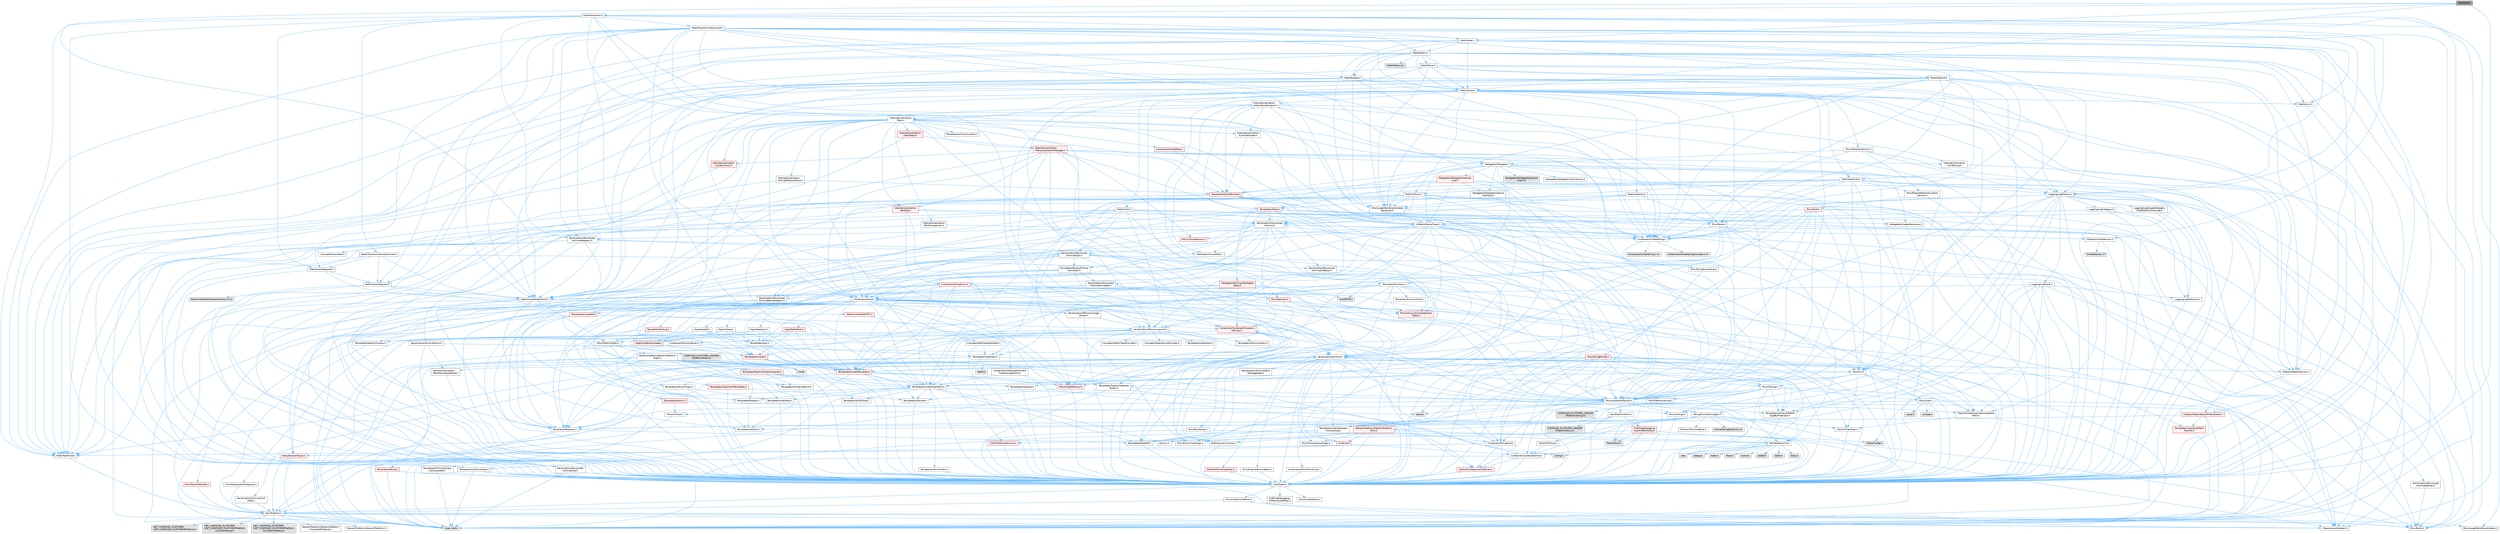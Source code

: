 digraph "DualQuat.h"
{
 // INTERACTIVE_SVG=YES
 // LATEX_PDF_SIZE
  bgcolor="transparent";
  edge [fontname=Helvetica,fontsize=10,labelfontname=Helvetica,labelfontsize=10];
  node [fontname=Helvetica,fontsize=10,shape=box,height=0.2,width=0.4];
  Node1 [id="Node000001",label="DualQuat.h",height=0.2,width=0.4,color="gray40", fillcolor="grey60", style="filled", fontcolor="black",tooltip=" "];
  Node1 -> Node2 [id="edge1_Node000001_Node000002",color="steelblue1",style="solid",tooltip=" "];
  Node2 [id="Node000002",label="CoreTypes.h",height=0.2,width=0.4,color="grey40", fillcolor="white", style="filled",URL="$dc/dec/CoreTypes_8h.html",tooltip=" "];
  Node2 -> Node3 [id="edge2_Node000002_Node000003",color="steelblue1",style="solid",tooltip=" "];
  Node3 [id="Node000003",label="HAL/Platform.h",height=0.2,width=0.4,color="grey40", fillcolor="white", style="filled",URL="$d9/dd0/Platform_8h.html",tooltip=" "];
  Node3 -> Node4 [id="edge3_Node000003_Node000004",color="steelblue1",style="solid",tooltip=" "];
  Node4 [id="Node000004",label="Misc/Build.h",height=0.2,width=0.4,color="grey40", fillcolor="white", style="filled",URL="$d3/dbb/Build_8h.html",tooltip=" "];
  Node3 -> Node5 [id="edge4_Node000003_Node000005",color="steelblue1",style="solid",tooltip=" "];
  Node5 [id="Node000005",label="Misc/LargeWorldCoordinates.h",height=0.2,width=0.4,color="grey40", fillcolor="white", style="filled",URL="$d2/dcb/LargeWorldCoordinates_8h.html",tooltip=" "];
  Node3 -> Node6 [id="edge5_Node000003_Node000006",color="steelblue1",style="solid",tooltip=" "];
  Node6 [id="Node000006",label="type_traits",height=0.2,width=0.4,color="grey60", fillcolor="#E0E0E0", style="filled",tooltip=" "];
  Node3 -> Node7 [id="edge6_Node000003_Node000007",color="steelblue1",style="solid",tooltip=" "];
  Node7 [id="Node000007",label="PreprocessorHelpers.h",height=0.2,width=0.4,color="grey40", fillcolor="white", style="filled",URL="$db/ddb/PreprocessorHelpers_8h.html",tooltip=" "];
  Node3 -> Node8 [id="edge7_Node000003_Node000008",color="steelblue1",style="solid",tooltip=" "];
  Node8 [id="Node000008",label="UBT_COMPILED_PLATFORM\l/UBT_COMPILED_PLATFORMPlatform\lCompilerPreSetup.h",height=0.2,width=0.4,color="grey60", fillcolor="#E0E0E0", style="filled",tooltip=" "];
  Node3 -> Node9 [id="edge8_Node000003_Node000009",color="steelblue1",style="solid",tooltip=" "];
  Node9 [id="Node000009",label="GenericPlatform/GenericPlatform\lCompilerPreSetup.h",height=0.2,width=0.4,color="grey40", fillcolor="white", style="filled",URL="$d9/dc8/GenericPlatformCompilerPreSetup_8h.html",tooltip=" "];
  Node3 -> Node10 [id="edge9_Node000003_Node000010",color="steelblue1",style="solid",tooltip=" "];
  Node10 [id="Node000010",label="GenericPlatform/GenericPlatform.h",height=0.2,width=0.4,color="grey40", fillcolor="white", style="filled",URL="$d6/d84/GenericPlatform_8h.html",tooltip=" "];
  Node3 -> Node11 [id="edge10_Node000003_Node000011",color="steelblue1",style="solid",tooltip=" "];
  Node11 [id="Node000011",label="UBT_COMPILED_PLATFORM\l/UBT_COMPILED_PLATFORMPlatform.h",height=0.2,width=0.4,color="grey60", fillcolor="#E0E0E0", style="filled",tooltip=" "];
  Node3 -> Node12 [id="edge11_Node000003_Node000012",color="steelblue1",style="solid",tooltip=" "];
  Node12 [id="Node000012",label="UBT_COMPILED_PLATFORM\l/UBT_COMPILED_PLATFORMPlatform\lCompilerSetup.h",height=0.2,width=0.4,color="grey60", fillcolor="#E0E0E0", style="filled",tooltip=" "];
  Node2 -> Node13 [id="edge12_Node000002_Node000013",color="steelblue1",style="solid",tooltip=" "];
  Node13 [id="Node000013",label="ProfilingDebugging\l/UMemoryDefines.h",height=0.2,width=0.4,color="grey40", fillcolor="white", style="filled",URL="$d2/da2/UMemoryDefines_8h.html",tooltip=" "];
  Node2 -> Node14 [id="edge13_Node000002_Node000014",color="steelblue1",style="solid",tooltip=" "];
  Node14 [id="Node000014",label="Misc/CoreMiscDefines.h",height=0.2,width=0.4,color="grey40", fillcolor="white", style="filled",URL="$da/d38/CoreMiscDefines_8h.html",tooltip=" "];
  Node14 -> Node3 [id="edge14_Node000014_Node000003",color="steelblue1",style="solid",tooltip=" "];
  Node14 -> Node7 [id="edge15_Node000014_Node000007",color="steelblue1",style="solid",tooltip=" "];
  Node2 -> Node15 [id="edge16_Node000002_Node000015",color="steelblue1",style="solid",tooltip=" "];
  Node15 [id="Node000015",label="Misc/CoreDefines.h",height=0.2,width=0.4,color="grey40", fillcolor="white", style="filled",URL="$d3/dd2/CoreDefines_8h.html",tooltip=" "];
  Node1 -> Node16 [id="edge17_Node000001_Node000016",color="steelblue1",style="solid",tooltip=" "];
  Node16 [id="Node000016",label="Math/UnrealMathUtility.h",height=0.2,width=0.4,color="grey40", fillcolor="white", style="filled",URL="$db/db8/UnrealMathUtility_8h.html",tooltip=" "];
  Node16 -> Node2 [id="edge18_Node000016_Node000002",color="steelblue1",style="solid",tooltip=" "];
  Node16 -> Node17 [id="edge19_Node000016_Node000017",color="steelblue1",style="solid",tooltip=" "];
  Node17 [id="Node000017",label="Misc/AssertionMacros.h",height=0.2,width=0.4,color="grey40", fillcolor="white", style="filled",URL="$d0/dfa/AssertionMacros_8h.html",tooltip=" "];
  Node17 -> Node2 [id="edge20_Node000017_Node000002",color="steelblue1",style="solid",tooltip=" "];
  Node17 -> Node3 [id="edge21_Node000017_Node000003",color="steelblue1",style="solid",tooltip=" "];
  Node17 -> Node18 [id="edge22_Node000017_Node000018",color="steelblue1",style="solid",tooltip=" "];
  Node18 [id="Node000018",label="HAL/PlatformMisc.h",height=0.2,width=0.4,color="grey40", fillcolor="white", style="filled",URL="$d0/df5/PlatformMisc_8h.html",tooltip=" "];
  Node18 -> Node2 [id="edge23_Node000018_Node000002",color="steelblue1",style="solid",tooltip=" "];
  Node18 -> Node19 [id="edge24_Node000018_Node000019",color="steelblue1",style="solid",tooltip=" "];
  Node19 [id="Node000019",label="GenericPlatform/GenericPlatform\lMisc.h",height=0.2,width=0.4,color="red", fillcolor="#FFF0F0", style="filled",URL="$db/d9a/GenericPlatformMisc_8h.html",tooltip=" "];
  Node19 -> Node20 [id="edge25_Node000019_Node000020",color="steelblue1",style="solid",tooltip=" "];
  Node20 [id="Node000020",label="Containers/StringFwd.h",height=0.2,width=0.4,color="grey40", fillcolor="white", style="filled",URL="$df/d37/StringFwd_8h.html",tooltip=" "];
  Node20 -> Node2 [id="edge26_Node000020_Node000002",color="steelblue1",style="solid",tooltip=" "];
  Node20 -> Node21 [id="edge27_Node000020_Node000021",color="steelblue1",style="solid",tooltip=" "];
  Node21 [id="Node000021",label="Traits/ElementType.h",height=0.2,width=0.4,color="red", fillcolor="#FFF0F0", style="filled",URL="$d5/d4f/ElementType_8h.html",tooltip=" "];
  Node21 -> Node3 [id="edge28_Node000021_Node000003",color="steelblue1",style="solid",tooltip=" "];
  Node21 -> Node6 [id="edge29_Node000021_Node000006",color="steelblue1",style="solid",tooltip=" "];
  Node20 -> Node23 [id="edge30_Node000020_Node000023",color="steelblue1",style="solid",tooltip=" "];
  Node23 [id="Node000023",label="Traits/IsContiguousContainer.h",height=0.2,width=0.4,color="red", fillcolor="#FFF0F0", style="filled",URL="$d5/d3c/IsContiguousContainer_8h.html",tooltip=" "];
  Node23 -> Node2 [id="edge31_Node000023_Node000002",color="steelblue1",style="solid",tooltip=" "];
  Node19 -> Node25 [id="edge32_Node000019_Node000025",color="steelblue1",style="solid",tooltip=" "];
  Node25 [id="Node000025",label="CoreFwd.h",height=0.2,width=0.4,color="red", fillcolor="#FFF0F0", style="filled",URL="$d1/d1e/CoreFwd_8h.html",tooltip=" "];
  Node25 -> Node2 [id="edge33_Node000025_Node000002",color="steelblue1",style="solid",tooltip=" "];
  Node25 -> Node26 [id="edge34_Node000025_Node000026",color="steelblue1",style="solid",tooltip=" "];
  Node26 [id="Node000026",label="Containers/ContainersFwd.h",height=0.2,width=0.4,color="grey40", fillcolor="white", style="filled",URL="$d4/d0a/ContainersFwd_8h.html",tooltip=" "];
  Node26 -> Node3 [id="edge35_Node000026_Node000003",color="steelblue1",style="solid",tooltip=" "];
  Node26 -> Node2 [id="edge36_Node000026_Node000002",color="steelblue1",style="solid",tooltip=" "];
  Node26 -> Node23 [id="edge37_Node000026_Node000023",color="steelblue1",style="solid",tooltip=" "];
  Node25 -> Node27 [id="edge38_Node000025_Node000027",color="steelblue1",style="solid",tooltip=" "];
  Node27 [id="Node000027",label="Math/MathFwd.h",height=0.2,width=0.4,color="grey40", fillcolor="white", style="filled",URL="$d2/d10/MathFwd_8h.html",tooltip=" "];
  Node27 -> Node3 [id="edge39_Node000027_Node000003",color="steelblue1",style="solid",tooltip=" "];
  Node19 -> Node2 [id="edge40_Node000019_Node000002",color="steelblue1",style="solid",tooltip=" "];
  Node19 -> Node30 [id="edge41_Node000019_Node000030",color="steelblue1",style="solid",tooltip=" "];
  Node30 [id="Node000030",label="HAL/PlatformCrt.h",height=0.2,width=0.4,color="grey40", fillcolor="white", style="filled",URL="$d8/d75/PlatformCrt_8h.html",tooltip=" "];
  Node30 -> Node31 [id="edge42_Node000030_Node000031",color="steelblue1",style="solid",tooltip=" "];
  Node31 [id="Node000031",label="new",height=0.2,width=0.4,color="grey60", fillcolor="#E0E0E0", style="filled",tooltip=" "];
  Node30 -> Node32 [id="edge43_Node000030_Node000032",color="steelblue1",style="solid",tooltip=" "];
  Node32 [id="Node000032",label="wchar.h",height=0.2,width=0.4,color="grey60", fillcolor="#E0E0E0", style="filled",tooltip=" "];
  Node30 -> Node33 [id="edge44_Node000030_Node000033",color="steelblue1",style="solid",tooltip=" "];
  Node33 [id="Node000033",label="stddef.h",height=0.2,width=0.4,color="grey60", fillcolor="#E0E0E0", style="filled",tooltip=" "];
  Node30 -> Node34 [id="edge45_Node000030_Node000034",color="steelblue1",style="solid",tooltip=" "];
  Node34 [id="Node000034",label="stdlib.h",height=0.2,width=0.4,color="grey60", fillcolor="#E0E0E0", style="filled",tooltip=" "];
  Node30 -> Node35 [id="edge46_Node000030_Node000035",color="steelblue1",style="solid",tooltip=" "];
  Node35 [id="Node000035",label="stdio.h",height=0.2,width=0.4,color="grey60", fillcolor="#E0E0E0", style="filled",tooltip=" "];
  Node30 -> Node36 [id="edge47_Node000030_Node000036",color="steelblue1",style="solid",tooltip=" "];
  Node36 [id="Node000036",label="stdarg.h",height=0.2,width=0.4,color="grey60", fillcolor="#E0E0E0", style="filled",tooltip=" "];
  Node30 -> Node37 [id="edge48_Node000030_Node000037",color="steelblue1",style="solid",tooltip=" "];
  Node37 [id="Node000037",label="math.h",height=0.2,width=0.4,color="grey60", fillcolor="#E0E0E0", style="filled",tooltip=" "];
  Node30 -> Node38 [id="edge49_Node000030_Node000038",color="steelblue1",style="solid",tooltip=" "];
  Node38 [id="Node000038",label="float.h",height=0.2,width=0.4,color="grey60", fillcolor="#E0E0E0", style="filled",tooltip=" "];
  Node30 -> Node39 [id="edge50_Node000030_Node000039",color="steelblue1",style="solid",tooltip=" "];
  Node39 [id="Node000039",label="string.h",height=0.2,width=0.4,color="grey60", fillcolor="#E0E0E0", style="filled",tooltip=" "];
  Node19 -> Node40 [id="edge51_Node000019_Node000040",color="steelblue1",style="solid",tooltip=" "];
  Node40 [id="Node000040",label="Math/NumericLimits.h",height=0.2,width=0.4,color="grey40", fillcolor="white", style="filled",URL="$df/d1b/NumericLimits_8h.html",tooltip=" "];
  Node40 -> Node2 [id="edge52_Node000040_Node000002",color="steelblue1",style="solid",tooltip=" "];
  Node19 -> Node41 [id="edge53_Node000019_Node000041",color="steelblue1",style="solid",tooltip=" "];
  Node41 [id="Node000041",label="Misc/CompressionFlags.h",height=0.2,width=0.4,color="grey40", fillcolor="white", style="filled",URL="$d9/d76/CompressionFlags_8h.html",tooltip=" "];
  Node19 -> Node42 [id="edge54_Node000019_Node000042",color="steelblue1",style="solid",tooltip=" "];
  Node42 [id="Node000042",label="Misc/EnumClassFlags.h",height=0.2,width=0.4,color="grey40", fillcolor="white", style="filled",URL="$d8/de7/EnumClassFlags_8h.html",tooltip=" "];
  Node18 -> Node45 [id="edge55_Node000018_Node000045",color="steelblue1",style="solid",tooltip=" "];
  Node45 [id="Node000045",label="COMPILED_PLATFORM_HEADER\l(PlatformMisc.h)",height=0.2,width=0.4,color="grey60", fillcolor="#E0E0E0", style="filled",tooltip=" "];
  Node18 -> Node46 [id="edge56_Node000018_Node000046",color="steelblue1",style="solid",tooltip=" "];
  Node46 [id="Node000046",label="ProfilingDebugging\l/CpuProfilerTrace.h",height=0.2,width=0.4,color="red", fillcolor="#FFF0F0", style="filled",URL="$da/dcb/CpuProfilerTrace_8h.html",tooltip=" "];
  Node46 -> Node2 [id="edge57_Node000046_Node000002",color="steelblue1",style="solid",tooltip=" "];
  Node46 -> Node26 [id="edge58_Node000046_Node000026",color="steelblue1",style="solid",tooltip=" "];
  Node46 -> Node47 [id="edge59_Node000046_Node000047",color="steelblue1",style="solid",tooltip=" "];
  Node47 [id="Node000047",label="HAL/PlatformAtomics.h",height=0.2,width=0.4,color="red", fillcolor="#FFF0F0", style="filled",URL="$d3/d36/PlatformAtomics_8h.html",tooltip=" "];
  Node47 -> Node2 [id="edge60_Node000047_Node000002",color="steelblue1",style="solid",tooltip=" "];
  Node46 -> Node7 [id="edge61_Node000046_Node000007",color="steelblue1",style="solid",tooltip=" "];
  Node46 -> Node4 [id="edge62_Node000046_Node000004",color="steelblue1",style="solid",tooltip=" "];
  Node46 -> Node50 [id="edge63_Node000046_Node000050",color="steelblue1",style="solid",tooltip=" "];
  Node50 [id="Node000050",label="Trace/Config.h",height=0.2,width=0.4,color="grey60", fillcolor="#E0E0E0", style="filled",tooltip=" "];
  Node46 -> Node53 [id="edge64_Node000046_Node000053",color="steelblue1",style="solid",tooltip=" "];
  Node53 [id="Node000053",label="Trace/Trace.h",height=0.2,width=0.4,color="grey60", fillcolor="#E0E0E0", style="filled",tooltip=" "];
  Node17 -> Node7 [id="edge65_Node000017_Node000007",color="steelblue1",style="solid",tooltip=" "];
  Node17 -> Node54 [id="edge66_Node000017_Node000054",color="steelblue1",style="solid",tooltip=" "];
  Node54 [id="Node000054",label="Templates/EnableIf.h",height=0.2,width=0.4,color="grey40", fillcolor="white", style="filled",URL="$d7/d60/EnableIf_8h.html",tooltip=" "];
  Node54 -> Node2 [id="edge67_Node000054_Node000002",color="steelblue1",style="solid",tooltip=" "];
  Node17 -> Node55 [id="edge68_Node000017_Node000055",color="steelblue1",style="solid",tooltip=" "];
  Node55 [id="Node000055",label="Templates/IsArrayOrRefOf\lTypeByPredicate.h",height=0.2,width=0.4,color="grey40", fillcolor="white", style="filled",URL="$d6/da1/IsArrayOrRefOfTypeByPredicate_8h.html",tooltip=" "];
  Node55 -> Node2 [id="edge69_Node000055_Node000002",color="steelblue1",style="solid",tooltip=" "];
  Node17 -> Node56 [id="edge70_Node000017_Node000056",color="steelblue1",style="solid",tooltip=" "];
  Node56 [id="Node000056",label="Templates/IsValidVariadic\lFunctionArg.h",height=0.2,width=0.4,color="grey40", fillcolor="white", style="filled",URL="$d0/dc8/IsValidVariadicFunctionArg_8h.html",tooltip=" "];
  Node56 -> Node2 [id="edge71_Node000056_Node000002",color="steelblue1",style="solid",tooltip=" "];
  Node56 -> Node57 [id="edge72_Node000056_Node000057",color="steelblue1",style="solid",tooltip=" "];
  Node57 [id="Node000057",label="IsEnum.h",height=0.2,width=0.4,color="grey40", fillcolor="white", style="filled",URL="$d4/de5/IsEnum_8h.html",tooltip=" "];
  Node56 -> Node6 [id="edge73_Node000056_Node000006",color="steelblue1",style="solid",tooltip=" "];
  Node17 -> Node58 [id="edge74_Node000017_Node000058",color="steelblue1",style="solid",tooltip=" "];
  Node58 [id="Node000058",label="Traits/IsCharEncodingCompatible\lWith.h",height=0.2,width=0.4,color="grey40", fillcolor="white", style="filled",URL="$df/dd1/IsCharEncodingCompatibleWith_8h.html",tooltip=" "];
  Node58 -> Node6 [id="edge75_Node000058_Node000006",color="steelblue1",style="solid",tooltip=" "];
  Node58 -> Node59 [id="edge76_Node000058_Node000059",color="steelblue1",style="solid",tooltip=" "];
  Node59 [id="Node000059",label="Traits/IsCharType.h",height=0.2,width=0.4,color="grey40", fillcolor="white", style="filled",URL="$db/d51/IsCharType_8h.html",tooltip=" "];
  Node59 -> Node2 [id="edge77_Node000059_Node000002",color="steelblue1",style="solid",tooltip=" "];
  Node17 -> Node60 [id="edge78_Node000017_Node000060",color="steelblue1",style="solid",tooltip=" "];
  Node60 [id="Node000060",label="Misc/VarArgs.h",height=0.2,width=0.4,color="grey40", fillcolor="white", style="filled",URL="$d5/d6f/VarArgs_8h.html",tooltip=" "];
  Node60 -> Node2 [id="edge79_Node000060_Node000002",color="steelblue1",style="solid",tooltip=" "];
  Node17 -> Node61 [id="edge80_Node000017_Node000061",color="steelblue1",style="solid",tooltip=" "];
  Node61 [id="Node000061",label="String/FormatStringSan.h",height=0.2,width=0.4,color="grey40", fillcolor="white", style="filled",URL="$d3/d8b/FormatStringSan_8h.html",tooltip=" "];
  Node61 -> Node6 [id="edge81_Node000061_Node000006",color="steelblue1",style="solid",tooltip=" "];
  Node61 -> Node2 [id="edge82_Node000061_Node000002",color="steelblue1",style="solid",tooltip=" "];
  Node61 -> Node62 [id="edge83_Node000061_Node000062",color="steelblue1",style="solid",tooltip=" "];
  Node62 [id="Node000062",label="Templates/Requires.h",height=0.2,width=0.4,color="grey40", fillcolor="white", style="filled",URL="$dc/d96/Requires_8h.html",tooltip=" "];
  Node62 -> Node54 [id="edge84_Node000062_Node000054",color="steelblue1",style="solid",tooltip=" "];
  Node62 -> Node6 [id="edge85_Node000062_Node000006",color="steelblue1",style="solid",tooltip=" "];
  Node61 -> Node63 [id="edge86_Node000061_Node000063",color="steelblue1",style="solid",tooltip=" "];
  Node63 [id="Node000063",label="Templates/Identity.h",height=0.2,width=0.4,color="grey40", fillcolor="white", style="filled",URL="$d0/dd5/Identity_8h.html",tooltip=" "];
  Node61 -> Node56 [id="edge87_Node000061_Node000056",color="steelblue1",style="solid",tooltip=" "];
  Node61 -> Node59 [id="edge88_Node000061_Node000059",color="steelblue1",style="solid",tooltip=" "];
  Node61 -> Node64 [id="edge89_Node000061_Node000064",color="steelblue1",style="solid",tooltip=" "];
  Node64 [id="Node000064",label="Traits/IsTEnumAsByte.h",height=0.2,width=0.4,color="grey40", fillcolor="white", style="filled",URL="$d1/de6/IsTEnumAsByte_8h.html",tooltip=" "];
  Node61 -> Node65 [id="edge90_Node000061_Node000065",color="steelblue1",style="solid",tooltip=" "];
  Node65 [id="Node000065",label="Traits/IsTString.h",height=0.2,width=0.4,color="grey40", fillcolor="white", style="filled",URL="$d0/df8/IsTString_8h.html",tooltip=" "];
  Node65 -> Node26 [id="edge91_Node000065_Node000026",color="steelblue1",style="solid",tooltip=" "];
  Node61 -> Node26 [id="edge92_Node000061_Node000026",color="steelblue1",style="solid",tooltip=" "];
  Node61 -> Node66 [id="edge93_Node000061_Node000066",color="steelblue1",style="solid",tooltip=" "];
  Node66 [id="Node000066",label="FormatStringSanErrors.inl",height=0.2,width=0.4,color="grey60", fillcolor="#E0E0E0", style="filled",tooltip=" "];
  Node17 -> Node67 [id="edge94_Node000017_Node000067",color="steelblue1",style="solid",tooltip=" "];
  Node67 [id="Node000067",label="atomic",height=0.2,width=0.4,color="grey60", fillcolor="#E0E0E0", style="filled",tooltip=" "];
  Node16 -> Node68 [id="edge95_Node000016_Node000068",color="steelblue1",style="solid",tooltip=" "];
  Node68 [id="Node000068",label="HAL/PlatformMath.h",height=0.2,width=0.4,color="grey40", fillcolor="white", style="filled",URL="$dc/d53/PlatformMath_8h.html",tooltip=" "];
  Node68 -> Node2 [id="edge96_Node000068_Node000002",color="steelblue1",style="solid",tooltip=" "];
  Node68 -> Node69 [id="edge97_Node000068_Node000069",color="steelblue1",style="solid",tooltip=" "];
  Node69 [id="Node000069",label="GenericPlatform/GenericPlatform\lMath.h",height=0.2,width=0.4,color="grey40", fillcolor="white", style="filled",URL="$d5/d79/GenericPlatformMath_8h.html",tooltip=" "];
  Node69 -> Node2 [id="edge98_Node000069_Node000002",color="steelblue1",style="solid",tooltip=" "];
  Node69 -> Node26 [id="edge99_Node000069_Node000026",color="steelblue1",style="solid",tooltip=" "];
  Node69 -> Node30 [id="edge100_Node000069_Node000030",color="steelblue1",style="solid",tooltip=" "];
  Node69 -> Node70 [id="edge101_Node000069_Node000070",color="steelblue1",style="solid",tooltip=" "];
  Node70 [id="Node000070",label="Templates/AndOrNot.h",height=0.2,width=0.4,color="grey40", fillcolor="white", style="filled",URL="$db/d0a/AndOrNot_8h.html",tooltip=" "];
  Node70 -> Node2 [id="edge102_Node000070_Node000002",color="steelblue1",style="solid",tooltip=" "];
  Node69 -> Node71 [id="edge103_Node000069_Node000071",color="steelblue1",style="solid",tooltip=" "];
  Node71 [id="Node000071",label="Templates/Decay.h",height=0.2,width=0.4,color="red", fillcolor="#FFF0F0", style="filled",URL="$dd/d0f/Decay_8h.html",tooltip=" "];
  Node71 -> Node2 [id="edge104_Node000071_Node000002",color="steelblue1",style="solid",tooltip=" "];
  Node71 -> Node6 [id="edge105_Node000071_Node000006",color="steelblue1",style="solid",tooltip=" "];
  Node69 -> Node73 [id="edge106_Node000069_Node000073",color="steelblue1",style="solid",tooltip=" "];
  Node73 [id="Node000073",label="Templates/IsFloatingPoint.h",height=0.2,width=0.4,color="grey40", fillcolor="white", style="filled",URL="$d3/d11/IsFloatingPoint_8h.html",tooltip=" "];
  Node73 -> Node2 [id="edge107_Node000073_Node000002",color="steelblue1",style="solid",tooltip=" "];
  Node69 -> Node74 [id="edge108_Node000069_Node000074",color="steelblue1",style="solid",tooltip=" "];
  Node74 [id="Node000074",label="Templates/UnrealTypeTraits.h",height=0.2,width=0.4,color="grey40", fillcolor="white", style="filled",URL="$d2/d2d/UnrealTypeTraits_8h.html",tooltip=" "];
  Node74 -> Node2 [id="edge109_Node000074_Node000002",color="steelblue1",style="solid",tooltip=" "];
  Node74 -> Node75 [id="edge110_Node000074_Node000075",color="steelblue1",style="solid",tooltip=" "];
  Node75 [id="Node000075",label="Templates/IsPointer.h",height=0.2,width=0.4,color="grey40", fillcolor="white", style="filled",URL="$d7/d05/IsPointer_8h.html",tooltip=" "];
  Node75 -> Node2 [id="edge111_Node000075_Node000002",color="steelblue1",style="solid",tooltip=" "];
  Node74 -> Node17 [id="edge112_Node000074_Node000017",color="steelblue1",style="solid",tooltip=" "];
  Node74 -> Node70 [id="edge113_Node000074_Node000070",color="steelblue1",style="solid",tooltip=" "];
  Node74 -> Node54 [id="edge114_Node000074_Node000054",color="steelblue1",style="solid",tooltip=" "];
  Node74 -> Node76 [id="edge115_Node000074_Node000076",color="steelblue1",style="solid",tooltip=" "];
  Node76 [id="Node000076",label="Templates/IsArithmetic.h",height=0.2,width=0.4,color="grey40", fillcolor="white", style="filled",URL="$d2/d5d/IsArithmetic_8h.html",tooltip=" "];
  Node76 -> Node2 [id="edge116_Node000076_Node000002",color="steelblue1",style="solid",tooltip=" "];
  Node74 -> Node57 [id="edge117_Node000074_Node000057",color="steelblue1",style="solid",tooltip=" "];
  Node74 -> Node77 [id="edge118_Node000074_Node000077",color="steelblue1",style="solid",tooltip=" "];
  Node77 [id="Node000077",label="Templates/Models.h",height=0.2,width=0.4,color="grey40", fillcolor="white", style="filled",URL="$d3/d0c/Models_8h.html",tooltip=" "];
  Node77 -> Node63 [id="edge119_Node000077_Node000063",color="steelblue1",style="solid",tooltip=" "];
  Node74 -> Node78 [id="edge120_Node000074_Node000078",color="steelblue1",style="solid",tooltip=" "];
  Node78 [id="Node000078",label="Templates/IsPODType.h",height=0.2,width=0.4,color="grey40", fillcolor="white", style="filled",URL="$d7/db1/IsPODType_8h.html",tooltip=" "];
  Node78 -> Node2 [id="edge121_Node000078_Node000002",color="steelblue1",style="solid",tooltip=" "];
  Node74 -> Node79 [id="edge122_Node000074_Node000079",color="steelblue1",style="solid",tooltip=" "];
  Node79 [id="Node000079",label="Templates/IsUECoreType.h",height=0.2,width=0.4,color="grey40", fillcolor="white", style="filled",URL="$d1/db8/IsUECoreType_8h.html",tooltip=" "];
  Node79 -> Node2 [id="edge123_Node000079_Node000002",color="steelblue1",style="solid",tooltip=" "];
  Node79 -> Node6 [id="edge124_Node000079_Node000006",color="steelblue1",style="solid",tooltip=" "];
  Node74 -> Node80 [id="edge125_Node000074_Node000080",color="steelblue1",style="solid",tooltip=" "];
  Node80 [id="Node000080",label="Templates/IsTriviallyCopy\lConstructible.h",height=0.2,width=0.4,color="grey40", fillcolor="white", style="filled",URL="$d3/d78/IsTriviallyCopyConstructible_8h.html",tooltip=" "];
  Node80 -> Node2 [id="edge126_Node000080_Node000002",color="steelblue1",style="solid",tooltip=" "];
  Node80 -> Node6 [id="edge127_Node000080_Node000006",color="steelblue1",style="solid",tooltip=" "];
  Node69 -> Node62 [id="edge128_Node000069_Node000062",color="steelblue1",style="solid",tooltip=" "];
  Node69 -> Node81 [id="edge129_Node000069_Node000081",color="steelblue1",style="solid",tooltip=" "];
  Node81 [id="Node000081",label="Templates/ResolveTypeAmbiguity.h",height=0.2,width=0.4,color="red", fillcolor="#FFF0F0", style="filled",URL="$df/d1f/ResolveTypeAmbiguity_8h.html",tooltip=" "];
  Node81 -> Node2 [id="edge130_Node000081_Node000002",color="steelblue1",style="solid",tooltip=" "];
  Node81 -> Node73 [id="edge131_Node000081_Node000073",color="steelblue1",style="solid",tooltip=" "];
  Node81 -> Node74 [id="edge132_Node000081_Node000074",color="steelblue1",style="solid",tooltip=" "];
  Node81 -> Node82 [id="edge133_Node000081_Node000082",color="steelblue1",style="solid",tooltip=" "];
  Node82 [id="Node000082",label="Templates/IsSigned.h",height=0.2,width=0.4,color="grey40", fillcolor="white", style="filled",URL="$d8/dd8/IsSigned_8h.html",tooltip=" "];
  Node82 -> Node2 [id="edge134_Node000082_Node000002",color="steelblue1",style="solid",tooltip=" "];
  Node81 -> Node62 [id="edge135_Node000081_Node000062",color="steelblue1",style="solid",tooltip=" "];
  Node69 -> Node84 [id="edge136_Node000069_Node000084",color="steelblue1",style="solid",tooltip=" "];
  Node84 [id="Node000084",label="Templates/TypeCompatible\lBytes.h",height=0.2,width=0.4,color="grey40", fillcolor="white", style="filled",URL="$df/d0a/TypeCompatibleBytes_8h.html",tooltip=" "];
  Node84 -> Node2 [id="edge137_Node000084_Node000002",color="steelblue1",style="solid",tooltip=" "];
  Node84 -> Node39 [id="edge138_Node000084_Node000039",color="steelblue1",style="solid",tooltip=" "];
  Node84 -> Node31 [id="edge139_Node000084_Node000031",color="steelblue1",style="solid",tooltip=" "];
  Node84 -> Node6 [id="edge140_Node000084_Node000006",color="steelblue1",style="solid",tooltip=" "];
  Node69 -> Node85 [id="edge141_Node000069_Node000085",color="steelblue1",style="solid",tooltip=" "];
  Node85 [id="Node000085",label="limits",height=0.2,width=0.4,color="grey60", fillcolor="#E0E0E0", style="filled",tooltip=" "];
  Node69 -> Node6 [id="edge142_Node000069_Node000006",color="steelblue1",style="solid",tooltip=" "];
  Node68 -> Node86 [id="edge143_Node000068_Node000086",color="steelblue1",style="solid",tooltip=" "];
  Node86 [id="Node000086",label="COMPILED_PLATFORM_HEADER\l(PlatformMath.h)",height=0.2,width=0.4,color="grey60", fillcolor="#E0E0E0", style="filled",tooltip=" "];
  Node16 -> Node27 [id="edge144_Node000016_Node000027",color="steelblue1",style="solid",tooltip=" "];
  Node16 -> Node63 [id="edge145_Node000016_Node000063",color="steelblue1",style="solid",tooltip=" "];
  Node16 -> Node62 [id="edge146_Node000016_Node000062",color="steelblue1",style="solid",tooltip=" "];
  Node1 -> Node87 [id="edge147_Node000001_Node000087",color="steelblue1",style="solid",tooltip=" "];
  Node87 [id="Node000087",label="Math/Vector.h",height=0.2,width=0.4,color="grey40", fillcolor="white", style="filled",URL="$d6/dbe/Vector_8h.html",tooltip=" "];
  Node87 -> Node2 [id="edge148_Node000087_Node000002",color="steelblue1",style="solid",tooltip=" "];
  Node87 -> Node17 [id="edge149_Node000087_Node000017",color="steelblue1",style="solid",tooltip=" "];
  Node87 -> Node27 [id="edge150_Node000087_Node000027",color="steelblue1",style="solid",tooltip=" "];
  Node87 -> Node40 [id="edge151_Node000087_Node000040",color="steelblue1",style="solid",tooltip=" "];
  Node87 -> Node88 [id="edge152_Node000087_Node000088",color="steelblue1",style="solid",tooltip=" "];
  Node88 [id="Node000088",label="Misc/Crc.h",height=0.2,width=0.4,color="grey40", fillcolor="white", style="filled",URL="$d4/dd2/Crc_8h.html",tooltip=" "];
  Node88 -> Node2 [id="edge153_Node000088_Node000002",color="steelblue1",style="solid",tooltip=" "];
  Node88 -> Node89 [id="edge154_Node000088_Node000089",color="steelblue1",style="solid",tooltip=" "];
  Node89 [id="Node000089",label="HAL/PlatformString.h",height=0.2,width=0.4,color="grey40", fillcolor="white", style="filled",URL="$db/db5/PlatformString_8h.html",tooltip=" "];
  Node89 -> Node2 [id="edge155_Node000089_Node000002",color="steelblue1",style="solid",tooltip=" "];
  Node89 -> Node90 [id="edge156_Node000089_Node000090",color="steelblue1",style="solid",tooltip=" "];
  Node90 [id="Node000090",label="COMPILED_PLATFORM_HEADER\l(PlatformString.h)",height=0.2,width=0.4,color="grey60", fillcolor="#E0E0E0", style="filled",tooltip=" "];
  Node88 -> Node17 [id="edge157_Node000088_Node000017",color="steelblue1",style="solid",tooltip=" "];
  Node88 -> Node91 [id="edge158_Node000088_Node000091",color="steelblue1",style="solid",tooltip=" "];
  Node91 [id="Node000091",label="Misc/CString.h",height=0.2,width=0.4,color="grey40", fillcolor="white", style="filled",URL="$d2/d49/CString_8h.html",tooltip=" "];
  Node91 -> Node2 [id="edge159_Node000091_Node000002",color="steelblue1",style="solid",tooltip=" "];
  Node91 -> Node30 [id="edge160_Node000091_Node000030",color="steelblue1",style="solid",tooltip=" "];
  Node91 -> Node89 [id="edge161_Node000091_Node000089",color="steelblue1",style="solid",tooltip=" "];
  Node91 -> Node17 [id="edge162_Node000091_Node000017",color="steelblue1",style="solid",tooltip=" "];
  Node91 -> Node92 [id="edge163_Node000091_Node000092",color="steelblue1",style="solid",tooltip=" "];
  Node92 [id="Node000092",label="Misc/Char.h",height=0.2,width=0.4,color="grey40", fillcolor="white", style="filled",URL="$d0/d58/Char_8h.html",tooltip=" "];
  Node92 -> Node2 [id="edge164_Node000092_Node000002",color="steelblue1",style="solid",tooltip=" "];
  Node92 -> Node93 [id="edge165_Node000092_Node000093",color="steelblue1",style="solid",tooltip=" "];
  Node93 [id="Node000093",label="Traits/IntType.h",height=0.2,width=0.4,color="grey40", fillcolor="white", style="filled",URL="$d7/deb/IntType_8h.html",tooltip=" "];
  Node93 -> Node3 [id="edge166_Node000093_Node000003",color="steelblue1",style="solid",tooltip=" "];
  Node92 -> Node94 [id="edge167_Node000092_Node000094",color="steelblue1",style="solid",tooltip=" "];
  Node94 [id="Node000094",label="ctype.h",height=0.2,width=0.4,color="grey60", fillcolor="#E0E0E0", style="filled",tooltip=" "];
  Node92 -> Node95 [id="edge168_Node000092_Node000095",color="steelblue1",style="solid",tooltip=" "];
  Node95 [id="Node000095",label="wctype.h",height=0.2,width=0.4,color="grey60", fillcolor="#E0E0E0", style="filled",tooltip=" "];
  Node92 -> Node6 [id="edge169_Node000092_Node000006",color="steelblue1",style="solid",tooltip=" "];
  Node91 -> Node60 [id="edge170_Node000091_Node000060",color="steelblue1",style="solid",tooltip=" "];
  Node91 -> Node55 [id="edge171_Node000091_Node000055",color="steelblue1",style="solid",tooltip=" "];
  Node91 -> Node56 [id="edge172_Node000091_Node000056",color="steelblue1",style="solid",tooltip=" "];
  Node91 -> Node58 [id="edge173_Node000091_Node000058",color="steelblue1",style="solid",tooltip=" "];
  Node88 -> Node92 [id="edge174_Node000088_Node000092",color="steelblue1",style="solid",tooltip=" "];
  Node88 -> Node74 [id="edge175_Node000088_Node000074",color="steelblue1",style="solid",tooltip=" "];
  Node88 -> Node59 [id="edge176_Node000088_Node000059",color="steelblue1",style="solid",tooltip=" "];
  Node87 -> Node16 [id="edge177_Node000087_Node000016",color="steelblue1",style="solid",tooltip=" "];
  Node87 -> Node96 [id="edge178_Node000087_Node000096",color="steelblue1",style="solid",tooltip=" "];
  Node96 [id="Node000096",label="Containers/UnrealString.h",height=0.2,width=0.4,color="grey40", fillcolor="white", style="filled",URL="$d5/dba/UnrealString_8h.html",tooltip=" "];
  Node96 -> Node97 [id="edge179_Node000096_Node000097",color="steelblue1",style="solid",tooltip=" "];
  Node97 [id="Node000097",label="Containers/UnrealStringIncludes.h.inl",height=0.2,width=0.4,color="grey60", fillcolor="#E0E0E0", style="filled",tooltip=" "];
  Node96 -> Node98 [id="edge180_Node000096_Node000098",color="steelblue1",style="solid",tooltip=" "];
  Node98 [id="Node000098",label="Containers/UnrealString.h.inl",height=0.2,width=0.4,color="grey60", fillcolor="#E0E0E0", style="filled",tooltip=" "];
  Node96 -> Node99 [id="edge181_Node000096_Node000099",color="steelblue1",style="solid",tooltip=" "];
  Node99 [id="Node000099",label="Misc/StringFormatArg.h",height=0.2,width=0.4,color="grey40", fillcolor="white", style="filled",URL="$d2/d16/StringFormatArg_8h.html",tooltip=" "];
  Node99 -> Node26 [id="edge182_Node000099_Node000026",color="steelblue1",style="solid",tooltip=" "];
  Node87 -> Node100 [id="edge183_Node000087_Node000100",color="steelblue1",style="solid",tooltip=" "];
  Node100 [id="Node000100",label="Misc/Parse.h",height=0.2,width=0.4,color="grey40", fillcolor="white", style="filled",URL="$dc/d71/Parse_8h.html",tooltip=" "];
  Node100 -> Node20 [id="edge184_Node000100_Node000020",color="steelblue1",style="solid",tooltip=" "];
  Node100 -> Node96 [id="edge185_Node000100_Node000096",color="steelblue1",style="solid",tooltip=" "];
  Node100 -> Node2 [id="edge186_Node000100_Node000002",color="steelblue1",style="solid",tooltip=" "];
  Node100 -> Node30 [id="edge187_Node000100_Node000030",color="steelblue1",style="solid",tooltip=" "];
  Node100 -> Node4 [id="edge188_Node000100_Node000004",color="steelblue1",style="solid",tooltip=" "];
  Node100 -> Node42 [id="edge189_Node000100_Node000042",color="steelblue1",style="solid",tooltip=" "];
  Node100 -> Node101 [id="edge190_Node000100_Node000101",color="steelblue1",style="solid",tooltip=" "];
  Node101 [id="Node000101",label="Templates/Function.h",height=0.2,width=0.4,color="grey40", fillcolor="white", style="filled",URL="$df/df5/Function_8h.html",tooltip=" "];
  Node101 -> Node2 [id="edge191_Node000101_Node000002",color="steelblue1",style="solid",tooltip=" "];
  Node101 -> Node17 [id="edge192_Node000101_Node000017",color="steelblue1",style="solid",tooltip=" "];
  Node101 -> Node102 [id="edge193_Node000101_Node000102",color="steelblue1",style="solid",tooltip=" "];
  Node102 [id="Node000102",label="Misc/IntrusiveUnsetOptional\lState.h",height=0.2,width=0.4,color="red", fillcolor="#FFF0F0", style="filled",URL="$d2/d0a/IntrusiveUnsetOptionalState_8h.html",tooltip=" "];
  Node101 -> Node104 [id="edge194_Node000101_Node000104",color="steelblue1",style="solid",tooltip=" "];
  Node104 [id="Node000104",label="HAL/UnrealMemory.h",height=0.2,width=0.4,color="red", fillcolor="#FFF0F0", style="filled",URL="$d9/d96/UnrealMemory_8h.html",tooltip=" "];
  Node104 -> Node2 [id="edge195_Node000104_Node000002",color="steelblue1",style="solid",tooltip=" "];
  Node104 -> Node75 [id="edge196_Node000104_Node000075",color="steelblue1",style="solid",tooltip=" "];
  Node101 -> Node118 [id="edge197_Node000101_Node000118",color="steelblue1",style="solid",tooltip=" "];
  Node118 [id="Node000118",label="Templates/FunctionFwd.h",height=0.2,width=0.4,color="grey40", fillcolor="white", style="filled",URL="$d6/d54/FunctionFwd_8h.html",tooltip=" "];
  Node101 -> Node74 [id="edge198_Node000101_Node000074",color="steelblue1",style="solid",tooltip=" "];
  Node101 -> Node119 [id="edge199_Node000101_Node000119",color="steelblue1",style="solid",tooltip=" "];
  Node119 [id="Node000119",label="Templates/Invoke.h",height=0.2,width=0.4,color="red", fillcolor="#FFF0F0", style="filled",URL="$d7/deb/Invoke_8h.html",tooltip=" "];
  Node119 -> Node2 [id="edge200_Node000119_Node000002",color="steelblue1",style="solid",tooltip=" "];
  Node119 -> Node121 [id="edge201_Node000119_Node000121",color="steelblue1",style="solid",tooltip=" "];
  Node121 [id="Node000121",label="Templates/UnrealTemplate.h",height=0.2,width=0.4,color="red", fillcolor="#FFF0F0", style="filled",URL="$d4/d24/UnrealTemplate_8h.html",tooltip=" "];
  Node121 -> Node2 [id="edge202_Node000121_Node000002",color="steelblue1",style="solid",tooltip=" "];
  Node121 -> Node75 [id="edge203_Node000121_Node000075",color="steelblue1",style="solid",tooltip=" "];
  Node121 -> Node104 [id="edge204_Node000121_Node000104",color="steelblue1",style="solid",tooltip=" "];
  Node121 -> Node74 [id="edge205_Node000121_Node000074",color="steelblue1",style="solid",tooltip=" "];
  Node121 -> Node62 [id="edge206_Node000121_Node000062",color="steelblue1",style="solid",tooltip=" "];
  Node121 -> Node84 [id="edge207_Node000121_Node000084",color="steelblue1",style="solid",tooltip=" "];
  Node121 -> Node63 [id="edge208_Node000121_Node000063",color="steelblue1",style="solid",tooltip=" "];
  Node121 -> Node23 [id="edge209_Node000121_Node000023",color="steelblue1",style="solid",tooltip=" "];
  Node121 -> Node6 [id="edge210_Node000121_Node000006",color="steelblue1",style="solid",tooltip=" "];
  Node119 -> Node6 [id="edge211_Node000119_Node000006",color="steelblue1",style="solid",tooltip=" "];
  Node101 -> Node121 [id="edge212_Node000101_Node000121",color="steelblue1",style="solid",tooltip=" "];
  Node101 -> Node62 [id="edge213_Node000101_Node000062",color="steelblue1",style="solid",tooltip=" "];
  Node101 -> Node16 [id="edge214_Node000101_Node000016",color="steelblue1",style="solid",tooltip=" "];
  Node101 -> Node31 [id="edge215_Node000101_Node000031",color="steelblue1",style="solid",tooltip=" "];
  Node101 -> Node6 [id="edge216_Node000101_Node000006",color="steelblue1",style="solid",tooltip=" "];
  Node87 -> Node125 [id="edge217_Node000087_Node000125",color="steelblue1",style="solid",tooltip=" "];
  Node125 [id="Node000125",label="Misc/LargeWorldCoordinates\lSerializer.h",height=0.2,width=0.4,color="grey40", fillcolor="white", style="filled",URL="$d7/df9/LargeWorldCoordinatesSerializer_8h.html",tooltip=" "];
  Node125 -> Node126 [id="edge218_Node000125_Node000126",color="steelblue1",style="solid",tooltip=" "];
  Node126 [id="Node000126",label="UObject/NameTypes.h",height=0.2,width=0.4,color="grey40", fillcolor="white", style="filled",URL="$d6/d35/NameTypes_8h.html",tooltip=" "];
  Node126 -> Node2 [id="edge219_Node000126_Node000002",color="steelblue1",style="solid",tooltip=" "];
  Node126 -> Node17 [id="edge220_Node000126_Node000017",color="steelblue1",style="solid",tooltip=" "];
  Node126 -> Node104 [id="edge221_Node000126_Node000104",color="steelblue1",style="solid",tooltip=" "];
  Node126 -> Node74 [id="edge222_Node000126_Node000074",color="steelblue1",style="solid",tooltip=" "];
  Node126 -> Node121 [id="edge223_Node000126_Node000121",color="steelblue1",style="solid",tooltip=" "];
  Node126 -> Node96 [id="edge224_Node000126_Node000096",color="steelblue1",style="solid",tooltip=" "];
  Node126 -> Node127 [id="edge225_Node000126_Node000127",color="steelblue1",style="solid",tooltip=" "];
  Node127 [id="Node000127",label="HAL/CriticalSection.h",height=0.2,width=0.4,color="red", fillcolor="#FFF0F0", style="filled",URL="$d6/d90/CriticalSection_8h.html",tooltip=" "];
  Node126 -> Node130 [id="edge226_Node000126_Node000130",color="steelblue1",style="solid",tooltip=" "];
  Node130 [id="Node000130",label="Containers/StringConv.h",height=0.2,width=0.4,color="red", fillcolor="#FFF0F0", style="filled",URL="$d3/ddf/StringConv_8h.html",tooltip=" "];
  Node130 -> Node2 [id="edge227_Node000130_Node000002",color="steelblue1",style="solid",tooltip=" "];
  Node130 -> Node17 [id="edge228_Node000130_Node000017",color="steelblue1",style="solid",tooltip=" "];
  Node130 -> Node131 [id="edge229_Node000130_Node000131",color="steelblue1",style="solid",tooltip=" "];
  Node131 [id="Node000131",label="Containers/ContainerAllocation\lPolicies.h",height=0.2,width=0.4,color="red", fillcolor="#FFF0F0", style="filled",URL="$d7/dff/ContainerAllocationPolicies_8h.html",tooltip=" "];
  Node131 -> Node2 [id="edge230_Node000131_Node000002",color="steelblue1",style="solid",tooltip=" "];
  Node131 -> Node131 [id="edge231_Node000131_Node000131",color="steelblue1",style="solid",tooltip=" "];
  Node131 -> Node68 [id="edge232_Node000131_Node000068",color="steelblue1",style="solid",tooltip=" "];
  Node131 -> Node104 [id="edge233_Node000131_Node000104",color="steelblue1",style="solid",tooltip=" "];
  Node131 -> Node40 [id="edge234_Node000131_Node000040",color="steelblue1",style="solid",tooltip=" "];
  Node131 -> Node17 [id="edge235_Node000131_Node000017",color="steelblue1",style="solid",tooltip=" "];
  Node131 -> Node133 [id="edge236_Node000131_Node000133",color="steelblue1",style="solid",tooltip=" "];
  Node133 [id="Node000133",label="Templates/IsPolymorphic.h",height=0.2,width=0.4,color="grey40", fillcolor="white", style="filled",URL="$dc/d20/IsPolymorphic_8h.html",tooltip=" "];
  Node131 -> Node84 [id="edge237_Node000131_Node000084",color="steelblue1",style="solid",tooltip=" "];
  Node131 -> Node6 [id="edge238_Node000131_Node000006",color="steelblue1",style="solid",tooltip=" "];
  Node130 -> Node135 [id="edge239_Node000130_Node000135",color="steelblue1",style="solid",tooltip=" "];
  Node135 [id="Node000135",label="Containers/Array.h",height=0.2,width=0.4,color="grey40", fillcolor="white", style="filled",URL="$df/dd0/Array_8h.html",tooltip=" "];
  Node135 -> Node2 [id="edge240_Node000135_Node000002",color="steelblue1",style="solid",tooltip=" "];
  Node135 -> Node17 [id="edge241_Node000135_Node000017",color="steelblue1",style="solid",tooltip=" "];
  Node135 -> Node102 [id="edge242_Node000135_Node000102",color="steelblue1",style="solid",tooltip=" "];
  Node135 -> Node136 [id="edge243_Node000135_Node000136",color="steelblue1",style="solid",tooltip=" "];
  Node136 [id="Node000136",label="Misc/ReverseIterate.h",height=0.2,width=0.4,color="red", fillcolor="#FFF0F0", style="filled",URL="$db/de3/ReverseIterate_8h.html",tooltip=" "];
  Node136 -> Node3 [id="edge244_Node000136_Node000003",color="steelblue1",style="solid",tooltip=" "];
  Node135 -> Node104 [id="edge245_Node000135_Node000104",color="steelblue1",style="solid",tooltip=" "];
  Node135 -> Node74 [id="edge246_Node000135_Node000074",color="steelblue1",style="solid",tooltip=" "];
  Node135 -> Node121 [id="edge247_Node000135_Node000121",color="steelblue1",style="solid",tooltip=" "];
  Node135 -> Node138 [id="edge248_Node000135_Node000138",color="steelblue1",style="solid",tooltip=" "];
  Node138 [id="Node000138",label="Containers/AllowShrinking.h",height=0.2,width=0.4,color="grey40", fillcolor="white", style="filled",URL="$d7/d1a/AllowShrinking_8h.html",tooltip=" "];
  Node138 -> Node2 [id="edge249_Node000138_Node000002",color="steelblue1",style="solid",tooltip=" "];
  Node135 -> Node131 [id="edge250_Node000135_Node000131",color="steelblue1",style="solid",tooltip=" "];
  Node135 -> Node139 [id="edge251_Node000135_Node000139",color="steelblue1",style="solid",tooltip=" "];
  Node139 [id="Node000139",label="Containers/ContainerElement\lTypeCompatibility.h",height=0.2,width=0.4,color="grey40", fillcolor="white", style="filled",URL="$df/ddf/ContainerElementTypeCompatibility_8h.html",tooltip=" "];
  Node139 -> Node2 [id="edge252_Node000139_Node000002",color="steelblue1",style="solid",tooltip=" "];
  Node139 -> Node74 [id="edge253_Node000139_Node000074",color="steelblue1",style="solid",tooltip=" "];
  Node135 -> Node140 [id="edge254_Node000135_Node000140",color="steelblue1",style="solid",tooltip=" "];
  Node140 [id="Node000140",label="Serialization/Archive.h",height=0.2,width=0.4,color="grey40", fillcolor="white", style="filled",URL="$d7/d3b/Archive_8h.html",tooltip=" "];
  Node140 -> Node25 [id="edge255_Node000140_Node000025",color="steelblue1",style="solid",tooltip=" "];
  Node140 -> Node2 [id="edge256_Node000140_Node000002",color="steelblue1",style="solid",tooltip=" "];
  Node140 -> Node141 [id="edge257_Node000140_Node000141",color="steelblue1",style="solid",tooltip=" "];
  Node141 [id="Node000141",label="HAL/PlatformProperties.h",height=0.2,width=0.4,color="red", fillcolor="#FFF0F0", style="filled",URL="$d9/db0/PlatformProperties_8h.html",tooltip=" "];
  Node141 -> Node2 [id="edge258_Node000141_Node000002",color="steelblue1",style="solid",tooltip=" "];
  Node140 -> Node144 [id="edge259_Node000140_Node000144",color="steelblue1",style="solid",tooltip=" "];
  Node144 [id="Node000144",label="Internationalization\l/TextNamespaceFwd.h",height=0.2,width=0.4,color="grey40", fillcolor="white", style="filled",URL="$d8/d97/TextNamespaceFwd_8h.html",tooltip=" "];
  Node144 -> Node2 [id="edge260_Node000144_Node000002",color="steelblue1",style="solid",tooltip=" "];
  Node140 -> Node27 [id="edge261_Node000140_Node000027",color="steelblue1",style="solid",tooltip=" "];
  Node140 -> Node17 [id="edge262_Node000140_Node000017",color="steelblue1",style="solid",tooltip=" "];
  Node140 -> Node4 [id="edge263_Node000140_Node000004",color="steelblue1",style="solid",tooltip=" "];
  Node140 -> Node41 [id="edge264_Node000140_Node000041",color="steelblue1",style="solid",tooltip=" "];
  Node140 -> Node145 [id="edge265_Node000140_Node000145",color="steelblue1",style="solid",tooltip=" "];
  Node145 [id="Node000145",label="Misc/EngineVersionBase.h",height=0.2,width=0.4,color="grey40", fillcolor="white", style="filled",URL="$d5/d2b/EngineVersionBase_8h.html",tooltip=" "];
  Node145 -> Node2 [id="edge266_Node000145_Node000002",color="steelblue1",style="solid",tooltip=" "];
  Node140 -> Node60 [id="edge267_Node000140_Node000060",color="steelblue1",style="solid",tooltip=" "];
  Node140 -> Node146 [id="edge268_Node000140_Node000146",color="steelblue1",style="solid",tooltip=" "];
  Node146 [id="Node000146",label="Serialization/ArchiveCook\lData.h",height=0.2,width=0.4,color="grey40", fillcolor="white", style="filled",URL="$dc/db6/ArchiveCookData_8h.html",tooltip=" "];
  Node146 -> Node3 [id="edge269_Node000146_Node000003",color="steelblue1",style="solid",tooltip=" "];
  Node140 -> Node147 [id="edge270_Node000140_Node000147",color="steelblue1",style="solid",tooltip=" "];
  Node147 [id="Node000147",label="Serialization/ArchiveSave\lPackageData.h",height=0.2,width=0.4,color="grey40", fillcolor="white", style="filled",URL="$d1/d37/ArchiveSavePackageData_8h.html",tooltip=" "];
  Node140 -> Node54 [id="edge271_Node000140_Node000054",color="steelblue1",style="solid",tooltip=" "];
  Node140 -> Node55 [id="edge272_Node000140_Node000055",color="steelblue1",style="solid",tooltip=" "];
  Node140 -> Node148 [id="edge273_Node000140_Node000148",color="steelblue1",style="solid",tooltip=" "];
  Node148 [id="Node000148",label="Templates/IsEnumClass.h",height=0.2,width=0.4,color="grey40", fillcolor="white", style="filled",URL="$d7/d15/IsEnumClass_8h.html",tooltip=" "];
  Node148 -> Node2 [id="edge274_Node000148_Node000002",color="steelblue1",style="solid",tooltip=" "];
  Node148 -> Node70 [id="edge275_Node000148_Node000070",color="steelblue1",style="solid",tooltip=" "];
  Node140 -> Node82 [id="edge276_Node000140_Node000082",color="steelblue1",style="solid",tooltip=" "];
  Node140 -> Node56 [id="edge277_Node000140_Node000056",color="steelblue1",style="solid",tooltip=" "];
  Node140 -> Node121 [id="edge278_Node000140_Node000121",color="steelblue1",style="solid",tooltip=" "];
  Node140 -> Node58 [id="edge279_Node000140_Node000058",color="steelblue1",style="solid",tooltip=" "];
  Node140 -> Node149 [id="edge280_Node000140_Node000149",color="steelblue1",style="solid",tooltip=" "];
  Node149 [id="Node000149",label="UObject/ObjectVersion.h",height=0.2,width=0.4,color="grey40", fillcolor="white", style="filled",URL="$da/d63/ObjectVersion_8h.html",tooltip=" "];
  Node149 -> Node2 [id="edge281_Node000149_Node000002",color="steelblue1",style="solid",tooltip=" "];
  Node135 -> Node150 [id="edge282_Node000135_Node000150",color="steelblue1",style="solid",tooltip=" "];
  Node150 [id="Node000150",label="Serialization/MemoryImage\lWriter.h",height=0.2,width=0.4,color="grey40", fillcolor="white", style="filled",URL="$d0/d08/MemoryImageWriter_8h.html",tooltip=" "];
  Node150 -> Node2 [id="edge283_Node000150_Node000002",color="steelblue1",style="solid",tooltip=" "];
  Node150 -> Node151 [id="edge284_Node000150_Node000151",color="steelblue1",style="solid",tooltip=" "];
  Node151 [id="Node000151",label="Serialization/MemoryLayout.h",height=0.2,width=0.4,color="grey40", fillcolor="white", style="filled",URL="$d7/d66/MemoryLayout_8h.html",tooltip=" "];
  Node151 -> Node152 [id="edge285_Node000151_Node000152",color="steelblue1",style="solid",tooltip=" "];
  Node152 [id="Node000152",label="Concepts/StaticClassProvider.h",height=0.2,width=0.4,color="grey40", fillcolor="white", style="filled",URL="$dd/d83/StaticClassProvider_8h.html",tooltip=" "];
  Node151 -> Node153 [id="edge286_Node000151_Node000153",color="steelblue1",style="solid",tooltip=" "];
  Node153 [id="Node000153",label="Concepts/StaticStructProvider.h",height=0.2,width=0.4,color="grey40", fillcolor="white", style="filled",URL="$d5/d77/StaticStructProvider_8h.html",tooltip=" "];
  Node151 -> Node154 [id="edge287_Node000151_Node000154",color="steelblue1",style="solid",tooltip=" "];
  Node154 [id="Node000154",label="Containers/EnumAsByte.h",height=0.2,width=0.4,color="grey40", fillcolor="white", style="filled",URL="$d6/d9a/EnumAsByte_8h.html",tooltip=" "];
  Node154 -> Node2 [id="edge288_Node000154_Node000002",color="steelblue1",style="solid",tooltip=" "];
  Node154 -> Node78 [id="edge289_Node000154_Node000078",color="steelblue1",style="solid",tooltip=" "];
  Node154 -> Node155 [id="edge290_Node000154_Node000155",color="steelblue1",style="solid",tooltip=" "];
  Node155 [id="Node000155",label="Templates/TypeHash.h",height=0.2,width=0.4,color="grey40", fillcolor="white", style="filled",URL="$d1/d62/TypeHash_8h.html",tooltip=" "];
  Node155 -> Node2 [id="edge291_Node000155_Node000002",color="steelblue1",style="solid",tooltip=" "];
  Node155 -> Node62 [id="edge292_Node000155_Node000062",color="steelblue1",style="solid",tooltip=" "];
  Node155 -> Node88 [id="edge293_Node000155_Node000088",color="steelblue1",style="solid",tooltip=" "];
  Node155 -> Node156 [id="edge294_Node000155_Node000156",color="steelblue1",style="solid",tooltip=" "];
  Node156 [id="Node000156",label="stdint.h",height=0.2,width=0.4,color="grey60", fillcolor="#E0E0E0", style="filled",tooltip=" "];
  Node155 -> Node6 [id="edge295_Node000155_Node000006",color="steelblue1",style="solid",tooltip=" "];
  Node151 -> Node20 [id="edge296_Node000151_Node000020",color="steelblue1",style="solid",tooltip=" "];
  Node151 -> Node104 [id="edge297_Node000151_Node000104",color="steelblue1",style="solid",tooltip=" "];
  Node151 -> Node157 [id="edge298_Node000151_Node000157",color="steelblue1",style="solid",tooltip=" "];
  Node157 [id="Node000157",label="Misc/DelayedAutoRegister.h",height=0.2,width=0.4,color="grey40", fillcolor="white", style="filled",URL="$d1/dda/DelayedAutoRegister_8h.html",tooltip=" "];
  Node157 -> Node3 [id="edge299_Node000157_Node000003",color="steelblue1",style="solid",tooltip=" "];
  Node151 -> Node54 [id="edge300_Node000151_Node000054",color="steelblue1",style="solid",tooltip=" "];
  Node151 -> Node158 [id="edge301_Node000151_Node000158",color="steelblue1",style="solid",tooltip=" "];
  Node158 [id="Node000158",label="Templates/IsAbstract.h",height=0.2,width=0.4,color="grey40", fillcolor="white", style="filled",URL="$d8/db7/IsAbstract_8h.html",tooltip=" "];
  Node151 -> Node133 [id="edge302_Node000151_Node000133",color="steelblue1",style="solid",tooltip=" "];
  Node151 -> Node77 [id="edge303_Node000151_Node000077",color="steelblue1",style="solid",tooltip=" "];
  Node151 -> Node121 [id="edge304_Node000151_Node000121",color="steelblue1",style="solid",tooltip=" "];
  Node135 -> Node159 [id="edge305_Node000135_Node000159",color="steelblue1",style="solid",tooltip=" "];
  Node159 [id="Node000159",label="Algo/Heapify.h",height=0.2,width=0.4,color="grey40", fillcolor="white", style="filled",URL="$d0/d2a/Heapify_8h.html",tooltip=" "];
  Node159 -> Node160 [id="edge306_Node000159_Node000160",color="steelblue1",style="solid",tooltip=" "];
  Node160 [id="Node000160",label="Algo/Impl/BinaryHeap.h",height=0.2,width=0.4,color="red", fillcolor="#FFF0F0", style="filled",URL="$d7/da3/Algo_2Impl_2BinaryHeap_8h.html",tooltip=" "];
  Node160 -> Node119 [id="edge307_Node000160_Node000119",color="steelblue1",style="solid",tooltip=" "];
  Node160 -> Node6 [id="edge308_Node000160_Node000006",color="steelblue1",style="solid",tooltip=" "];
  Node159 -> Node163 [id="edge309_Node000159_Node000163",color="steelblue1",style="solid",tooltip=" "];
  Node163 [id="Node000163",label="Templates/IdentityFunctor.h",height=0.2,width=0.4,color="grey40", fillcolor="white", style="filled",URL="$d7/d2e/IdentityFunctor_8h.html",tooltip=" "];
  Node163 -> Node3 [id="edge310_Node000163_Node000003",color="steelblue1",style="solid",tooltip=" "];
  Node159 -> Node119 [id="edge311_Node000159_Node000119",color="steelblue1",style="solid",tooltip=" "];
  Node159 -> Node164 [id="edge312_Node000159_Node000164",color="steelblue1",style="solid",tooltip=" "];
  Node164 [id="Node000164",label="Templates/Less.h",height=0.2,width=0.4,color="grey40", fillcolor="white", style="filled",URL="$de/dc8/Less_8h.html",tooltip=" "];
  Node164 -> Node2 [id="edge313_Node000164_Node000002",color="steelblue1",style="solid",tooltip=" "];
  Node164 -> Node121 [id="edge314_Node000164_Node000121",color="steelblue1",style="solid",tooltip=" "];
  Node159 -> Node121 [id="edge315_Node000159_Node000121",color="steelblue1",style="solid",tooltip=" "];
  Node135 -> Node165 [id="edge316_Node000135_Node000165",color="steelblue1",style="solid",tooltip=" "];
  Node165 [id="Node000165",label="Algo/HeapSort.h",height=0.2,width=0.4,color="grey40", fillcolor="white", style="filled",URL="$d3/d92/HeapSort_8h.html",tooltip=" "];
  Node165 -> Node160 [id="edge317_Node000165_Node000160",color="steelblue1",style="solid",tooltip=" "];
  Node165 -> Node163 [id="edge318_Node000165_Node000163",color="steelblue1",style="solid",tooltip=" "];
  Node165 -> Node164 [id="edge319_Node000165_Node000164",color="steelblue1",style="solid",tooltip=" "];
  Node165 -> Node121 [id="edge320_Node000165_Node000121",color="steelblue1",style="solid",tooltip=" "];
  Node135 -> Node166 [id="edge321_Node000135_Node000166",color="steelblue1",style="solid",tooltip=" "];
  Node166 [id="Node000166",label="Algo/IsHeap.h",height=0.2,width=0.4,color="grey40", fillcolor="white", style="filled",URL="$de/d32/IsHeap_8h.html",tooltip=" "];
  Node166 -> Node160 [id="edge322_Node000166_Node000160",color="steelblue1",style="solid",tooltip=" "];
  Node166 -> Node163 [id="edge323_Node000166_Node000163",color="steelblue1",style="solid",tooltip=" "];
  Node166 -> Node119 [id="edge324_Node000166_Node000119",color="steelblue1",style="solid",tooltip=" "];
  Node166 -> Node164 [id="edge325_Node000166_Node000164",color="steelblue1",style="solid",tooltip=" "];
  Node166 -> Node121 [id="edge326_Node000166_Node000121",color="steelblue1",style="solid",tooltip=" "];
  Node135 -> Node160 [id="edge327_Node000135_Node000160",color="steelblue1",style="solid",tooltip=" "];
  Node135 -> Node167 [id="edge328_Node000135_Node000167",color="steelblue1",style="solid",tooltip=" "];
  Node167 [id="Node000167",label="Algo/StableSort.h",height=0.2,width=0.4,color="red", fillcolor="#FFF0F0", style="filled",URL="$d7/d3c/StableSort_8h.html",tooltip=" "];
  Node167 -> Node163 [id="edge329_Node000167_Node000163",color="steelblue1",style="solid",tooltip=" "];
  Node167 -> Node119 [id="edge330_Node000167_Node000119",color="steelblue1",style="solid",tooltip=" "];
  Node167 -> Node164 [id="edge331_Node000167_Node000164",color="steelblue1",style="solid",tooltip=" "];
  Node167 -> Node121 [id="edge332_Node000167_Node000121",color="steelblue1",style="solid",tooltip=" "];
  Node135 -> Node170 [id="edge333_Node000135_Node000170",color="steelblue1",style="solid",tooltip=" "];
  Node170 [id="Node000170",label="Concepts/GetTypeHashable.h",height=0.2,width=0.4,color="grey40", fillcolor="white", style="filled",URL="$d3/da2/GetTypeHashable_8h.html",tooltip=" "];
  Node170 -> Node2 [id="edge334_Node000170_Node000002",color="steelblue1",style="solid",tooltip=" "];
  Node170 -> Node155 [id="edge335_Node000170_Node000155",color="steelblue1",style="solid",tooltip=" "];
  Node135 -> Node163 [id="edge336_Node000135_Node000163",color="steelblue1",style="solid",tooltip=" "];
  Node135 -> Node119 [id="edge337_Node000135_Node000119",color="steelblue1",style="solid",tooltip=" "];
  Node135 -> Node164 [id="edge338_Node000135_Node000164",color="steelblue1",style="solid",tooltip=" "];
  Node135 -> Node171 [id="edge339_Node000135_Node000171",color="steelblue1",style="solid",tooltip=" "];
  Node171 [id="Node000171",label="Templates/LosesQualifiers\lFromTo.h",height=0.2,width=0.4,color="red", fillcolor="#FFF0F0", style="filled",URL="$d2/db3/LosesQualifiersFromTo_8h.html",tooltip=" "];
  Node171 -> Node6 [id="edge340_Node000171_Node000006",color="steelblue1",style="solid",tooltip=" "];
  Node135 -> Node62 [id="edge341_Node000135_Node000062",color="steelblue1",style="solid",tooltip=" "];
  Node135 -> Node172 [id="edge342_Node000135_Node000172",color="steelblue1",style="solid",tooltip=" "];
  Node172 [id="Node000172",label="Templates/Sorting.h",height=0.2,width=0.4,color="red", fillcolor="#FFF0F0", style="filled",URL="$d3/d9e/Sorting_8h.html",tooltip=" "];
  Node172 -> Node2 [id="edge343_Node000172_Node000002",color="steelblue1",style="solid",tooltip=" "];
  Node172 -> Node68 [id="edge344_Node000172_Node000068",color="steelblue1",style="solid",tooltip=" "];
  Node172 -> Node164 [id="edge345_Node000172_Node000164",color="steelblue1",style="solid",tooltip=" "];
  Node135 -> Node175 [id="edge346_Node000135_Node000175",color="steelblue1",style="solid",tooltip=" "];
  Node175 [id="Node000175",label="Templates/AlignmentTemplates.h",height=0.2,width=0.4,color="red", fillcolor="#FFF0F0", style="filled",URL="$dd/d32/AlignmentTemplates_8h.html",tooltip=" "];
  Node175 -> Node2 [id="edge347_Node000175_Node000002",color="steelblue1",style="solid",tooltip=" "];
  Node175 -> Node75 [id="edge348_Node000175_Node000075",color="steelblue1",style="solid",tooltip=" "];
  Node135 -> Node21 [id="edge349_Node000135_Node000021",color="steelblue1",style="solid",tooltip=" "];
  Node135 -> Node85 [id="edge350_Node000135_Node000085",color="steelblue1",style="solid",tooltip=" "];
  Node135 -> Node6 [id="edge351_Node000135_Node000006",color="steelblue1",style="solid",tooltip=" "];
  Node130 -> Node91 [id="edge352_Node000130_Node000091",color="steelblue1",style="solid",tooltip=" "];
  Node130 -> Node121 [id="edge353_Node000130_Node000121",color="steelblue1",style="solid",tooltip=" "];
  Node130 -> Node74 [id="edge354_Node000130_Node000074",color="steelblue1",style="solid",tooltip=" "];
  Node130 -> Node21 [id="edge355_Node000130_Node000021",color="steelblue1",style="solid",tooltip=" "];
  Node130 -> Node58 [id="edge356_Node000130_Node000058",color="steelblue1",style="solid",tooltip=" "];
  Node130 -> Node23 [id="edge357_Node000130_Node000023",color="steelblue1",style="solid",tooltip=" "];
  Node130 -> Node6 [id="edge358_Node000130_Node000006",color="steelblue1",style="solid",tooltip=" "];
  Node126 -> Node20 [id="edge359_Node000126_Node000020",color="steelblue1",style="solid",tooltip=" "];
  Node126 -> Node177 [id="edge360_Node000126_Node000177",color="steelblue1",style="solid",tooltip=" "];
  Node177 [id="Node000177",label="UObject/UnrealNames.h",height=0.2,width=0.4,color="grey40", fillcolor="white", style="filled",URL="$d8/db1/UnrealNames_8h.html",tooltip=" "];
  Node177 -> Node2 [id="edge361_Node000177_Node000002",color="steelblue1",style="solid",tooltip=" "];
  Node177 -> Node178 [id="edge362_Node000177_Node000178",color="steelblue1",style="solid",tooltip=" "];
  Node178 [id="Node000178",label="UnrealNames.inl",height=0.2,width=0.4,color="grey60", fillcolor="#E0E0E0", style="filled",tooltip=" "];
  Node126 -> Node110 [id="edge363_Node000126_Node000110",color="steelblue1",style="solid",tooltip=" "];
  Node110 [id="Node000110",label="Templates/Atomic.h",height=0.2,width=0.4,color="red", fillcolor="#FFF0F0", style="filled",URL="$d3/d91/Atomic_8h.html",tooltip=" "];
  Node110 -> Node93 [id="edge364_Node000110_Node000093",color="steelblue1",style="solid",tooltip=" "];
  Node110 -> Node67 [id="edge365_Node000110_Node000067",color="steelblue1",style="solid",tooltip=" "];
  Node126 -> Node151 [id="edge366_Node000126_Node000151",color="steelblue1",style="solid",tooltip=" "];
  Node126 -> Node102 [id="edge367_Node000126_Node000102",color="steelblue1",style="solid",tooltip=" "];
  Node126 -> Node179 [id="edge368_Node000126_Node000179",color="steelblue1",style="solid",tooltip=" "];
  Node179 [id="Node000179",label="Misc/StringBuilder.h",height=0.2,width=0.4,color="red", fillcolor="#FFF0F0", style="filled",URL="$d4/d52/StringBuilder_8h.html",tooltip=" "];
  Node179 -> Node20 [id="edge369_Node000179_Node000020",color="steelblue1",style="solid",tooltip=" "];
  Node179 -> Node2 [id="edge370_Node000179_Node000002",color="steelblue1",style="solid",tooltip=" "];
  Node179 -> Node89 [id="edge371_Node000179_Node000089",color="steelblue1",style="solid",tooltip=" "];
  Node179 -> Node104 [id="edge372_Node000179_Node000104",color="steelblue1",style="solid",tooltip=" "];
  Node179 -> Node17 [id="edge373_Node000179_Node000017",color="steelblue1",style="solid",tooltip=" "];
  Node179 -> Node91 [id="edge374_Node000179_Node000091",color="steelblue1",style="solid",tooltip=" "];
  Node179 -> Node54 [id="edge375_Node000179_Node000054",color="steelblue1",style="solid",tooltip=" "];
  Node179 -> Node55 [id="edge376_Node000179_Node000055",color="steelblue1",style="solid",tooltip=" "];
  Node179 -> Node56 [id="edge377_Node000179_Node000056",color="steelblue1",style="solid",tooltip=" "];
  Node179 -> Node62 [id="edge378_Node000179_Node000062",color="steelblue1",style="solid",tooltip=" "];
  Node179 -> Node121 [id="edge379_Node000179_Node000121",color="steelblue1",style="solid",tooltip=" "];
  Node179 -> Node74 [id="edge380_Node000179_Node000074",color="steelblue1",style="solid",tooltip=" "];
  Node179 -> Node58 [id="edge381_Node000179_Node000058",color="steelblue1",style="solid",tooltip=" "];
  Node179 -> Node59 [id="edge382_Node000179_Node000059",color="steelblue1",style="solid",tooltip=" "];
  Node179 -> Node23 [id="edge383_Node000179_Node000023",color="steelblue1",style="solid",tooltip=" "];
  Node179 -> Node6 [id="edge384_Node000179_Node000006",color="steelblue1",style="solid",tooltip=" "];
  Node126 -> Node53 [id="edge385_Node000126_Node000053",color="steelblue1",style="solid",tooltip=" "];
  Node125 -> Node149 [id="edge386_Node000125_Node000149",color="steelblue1",style="solid",tooltip=" "];
  Node125 -> Node185 [id="edge387_Node000125_Node000185",color="steelblue1",style="solid",tooltip=" "];
  Node185 [id="Node000185",label="Serialization/Structured\lArchive.h",height=0.2,width=0.4,color="grey40", fillcolor="white", style="filled",URL="$d9/d1e/StructuredArchive_8h.html",tooltip=" "];
  Node185 -> Node135 [id="edge388_Node000185_Node000135",color="steelblue1",style="solid",tooltip=" "];
  Node185 -> Node131 [id="edge389_Node000185_Node000131",color="steelblue1",style="solid",tooltip=" "];
  Node185 -> Node2 [id="edge390_Node000185_Node000002",color="steelblue1",style="solid",tooltip=" "];
  Node185 -> Node186 [id="edge391_Node000185_Node000186",color="steelblue1",style="solid",tooltip=" "];
  Node186 [id="Node000186",label="Formatters/BinaryArchive\lFormatter.h",height=0.2,width=0.4,color="grey40", fillcolor="white", style="filled",URL="$d2/d01/BinaryArchiveFormatter_8h.html",tooltip=" "];
  Node186 -> Node135 [id="edge392_Node000186_Node000135",color="steelblue1",style="solid",tooltip=" "];
  Node186 -> Node3 [id="edge393_Node000186_Node000003",color="steelblue1",style="solid",tooltip=" "];
  Node186 -> Node140 [id="edge394_Node000186_Node000140",color="steelblue1",style="solid",tooltip=" "];
  Node186 -> Node187 [id="edge395_Node000186_Node000187",color="steelblue1",style="solid",tooltip=" "];
  Node187 [id="Node000187",label="Serialization/Structured\lArchiveFormatter.h",height=0.2,width=0.4,color="grey40", fillcolor="white", style="filled",URL="$db/dfe/StructuredArchiveFormatter_8h.html",tooltip=" "];
  Node187 -> Node135 [id="edge396_Node000187_Node000135",color="steelblue1",style="solid",tooltip=" "];
  Node187 -> Node25 [id="edge397_Node000187_Node000025",color="steelblue1",style="solid",tooltip=" "];
  Node187 -> Node2 [id="edge398_Node000187_Node000002",color="steelblue1",style="solid",tooltip=" "];
  Node187 -> Node188 [id="edge399_Node000187_Node000188",color="steelblue1",style="solid",tooltip=" "];
  Node188 [id="Node000188",label="Serialization/Structured\lArchiveNameHelpers.h",height=0.2,width=0.4,color="grey40", fillcolor="white", style="filled",URL="$d0/d7b/StructuredArchiveNameHelpers_8h.html",tooltip=" "];
  Node188 -> Node2 [id="edge400_Node000188_Node000002",color="steelblue1",style="solid",tooltip=" "];
  Node188 -> Node63 [id="edge401_Node000188_Node000063",color="steelblue1",style="solid",tooltip=" "];
  Node186 -> Node188 [id="edge402_Node000186_Node000188",color="steelblue1",style="solid",tooltip=" "];
  Node185 -> Node4 [id="edge403_Node000185_Node000004",color="steelblue1",style="solid",tooltip=" "];
  Node185 -> Node140 [id="edge404_Node000185_Node000140",color="steelblue1",style="solid",tooltip=" "];
  Node185 -> Node189 [id="edge405_Node000185_Node000189",color="steelblue1",style="solid",tooltip=" "];
  Node189 [id="Node000189",label="Serialization/Structured\lArchiveAdapters.h",height=0.2,width=0.4,color="grey40", fillcolor="white", style="filled",URL="$d3/de1/StructuredArchiveAdapters_8h.html",tooltip=" "];
  Node189 -> Node2 [id="edge406_Node000189_Node000002",color="steelblue1",style="solid",tooltip=" "];
  Node189 -> Node190 [id="edge407_Node000189_Node000190",color="steelblue1",style="solid",tooltip=" "];
  Node190 [id="Node000190",label="Concepts/Insertable.h",height=0.2,width=0.4,color="grey40", fillcolor="white", style="filled",URL="$d8/d3b/Insertable_8h.html",tooltip=" "];
  Node189 -> Node77 [id="edge408_Node000189_Node000077",color="steelblue1",style="solid",tooltip=" "];
  Node189 -> Node191 [id="edge409_Node000189_Node000191",color="steelblue1",style="solid",tooltip=" "];
  Node191 [id="Node000191",label="Serialization/ArchiveProxy.h",height=0.2,width=0.4,color="grey40", fillcolor="white", style="filled",URL="$dc/dda/ArchiveProxy_8h.html",tooltip=" "];
  Node191 -> Node2 [id="edge410_Node000191_Node000002",color="steelblue1",style="solid",tooltip=" "];
  Node191 -> Node144 [id="edge411_Node000191_Node000144",color="steelblue1",style="solid",tooltip=" "];
  Node191 -> Node140 [id="edge412_Node000191_Node000140",color="steelblue1",style="solid",tooltip=" "];
  Node189 -> Node192 [id="edge413_Node000189_Node000192",color="steelblue1",style="solid",tooltip=" "];
  Node192 [id="Node000192",label="Serialization/Structured\lArchiveSlots.h",height=0.2,width=0.4,color="grey40", fillcolor="white", style="filled",URL="$d2/d87/StructuredArchiveSlots_8h.html",tooltip=" "];
  Node192 -> Node135 [id="edge414_Node000192_Node000135",color="steelblue1",style="solid",tooltip=" "];
  Node192 -> Node2 [id="edge415_Node000192_Node000002",color="steelblue1",style="solid",tooltip=" "];
  Node192 -> Node186 [id="edge416_Node000192_Node000186",color="steelblue1",style="solid",tooltip=" "];
  Node192 -> Node4 [id="edge417_Node000192_Node000004",color="steelblue1",style="solid",tooltip=" "];
  Node192 -> Node193 [id="edge418_Node000192_Node000193",color="steelblue1",style="solid",tooltip=" "];
  Node193 [id="Node000193",label="Misc/Optional.h",height=0.2,width=0.4,color="red", fillcolor="#FFF0F0", style="filled",URL="$d2/dae/Optional_8h.html",tooltip=" "];
  Node193 -> Node2 [id="edge419_Node000193_Node000002",color="steelblue1",style="solid",tooltip=" "];
  Node193 -> Node17 [id="edge420_Node000193_Node000017",color="steelblue1",style="solid",tooltip=" "];
  Node193 -> Node102 [id="edge421_Node000193_Node000102",color="steelblue1",style="solid",tooltip=" "];
  Node193 -> Node121 [id="edge422_Node000193_Node000121",color="steelblue1",style="solid",tooltip=" "];
  Node193 -> Node140 [id="edge423_Node000193_Node000140",color="steelblue1",style="solid",tooltip=" "];
  Node192 -> Node140 [id="edge424_Node000192_Node000140",color="steelblue1",style="solid",tooltip=" "];
  Node192 -> Node194 [id="edge425_Node000192_Node000194",color="steelblue1",style="solid",tooltip=" "];
  Node194 [id="Node000194",label="Serialization/Structured\lArchiveFwd.h",height=0.2,width=0.4,color="grey40", fillcolor="white", style="filled",URL="$d2/df9/StructuredArchiveFwd_8h.html",tooltip=" "];
  Node194 -> Node2 [id="edge426_Node000194_Node000002",color="steelblue1",style="solid",tooltip=" "];
  Node194 -> Node4 [id="edge427_Node000194_Node000004",color="steelblue1",style="solid",tooltip=" "];
  Node194 -> Node6 [id="edge428_Node000194_Node000006",color="steelblue1",style="solid",tooltip=" "];
  Node192 -> Node188 [id="edge429_Node000192_Node000188",color="steelblue1",style="solid",tooltip=" "];
  Node192 -> Node195 [id="edge430_Node000192_Node000195",color="steelblue1",style="solid",tooltip=" "];
  Node195 [id="Node000195",label="Serialization/Structured\lArchiveSlotBase.h",height=0.2,width=0.4,color="grey40", fillcolor="white", style="filled",URL="$d9/d9a/StructuredArchiveSlotBase_8h.html",tooltip=" "];
  Node195 -> Node2 [id="edge431_Node000195_Node000002",color="steelblue1",style="solid",tooltip=" "];
  Node192 -> Node54 [id="edge432_Node000192_Node000054",color="steelblue1",style="solid",tooltip=" "];
  Node192 -> Node148 [id="edge433_Node000192_Node000148",color="steelblue1",style="solid",tooltip=" "];
  Node189 -> Node196 [id="edge434_Node000189_Node000196",color="steelblue1",style="solid",tooltip=" "];
  Node196 [id="Node000196",label="Templates/UniqueObj.h",height=0.2,width=0.4,color="grey40", fillcolor="white", style="filled",URL="$da/d95/UniqueObj_8h.html",tooltip=" "];
  Node196 -> Node2 [id="edge435_Node000196_Node000002",color="steelblue1",style="solid",tooltip=" "];
  Node196 -> Node197 [id="edge436_Node000196_Node000197",color="steelblue1",style="solid",tooltip=" "];
  Node197 [id="Node000197",label="Templates/UniquePtr.h",height=0.2,width=0.4,color="red", fillcolor="#FFF0F0", style="filled",URL="$de/d1a/UniquePtr_8h.html",tooltip=" "];
  Node197 -> Node2 [id="edge437_Node000197_Node000002",color="steelblue1",style="solid",tooltip=" "];
  Node197 -> Node121 [id="edge438_Node000197_Node000121",color="steelblue1",style="solid",tooltip=" "];
  Node197 -> Node62 [id="edge439_Node000197_Node000062",color="steelblue1",style="solid",tooltip=" "];
  Node197 -> Node151 [id="edge440_Node000197_Node000151",color="steelblue1",style="solid",tooltip=" "];
  Node197 -> Node6 [id="edge441_Node000197_Node000006",color="steelblue1",style="solid",tooltip=" "];
  Node185 -> Node199 [id="edge442_Node000185_Node000199",color="steelblue1",style="solid",tooltip=" "];
  Node199 [id="Node000199",label="Serialization/Structured\lArchiveDefines.h",height=0.2,width=0.4,color="grey40", fillcolor="white", style="filled",URL="$d3/d61/StructuredArchiveDefines_8h.html",tooltip=" "];
  Node199 -> Node4 [id="edge443_Node000199_Node000004",color="steelblue1",style="solid",tooltip=" "];
  Node185 -> Node187 [id="edge444_Node000185_Node000187",color="steelblue1",style="solid",tooltip=" "];
  Node185 -> Node194 [id="edge445_Node000185_Node000194",color="steelblue1",style="solid",tooltip=" "];
  Node185 -> Node188 [id="edge446_Node000185_Node000188",color="steelblue1",style="solid",tooltip=" "];
  Node185 -> Node195 [id="edge447_Node000185_Node000195",color="steelblue1",style="solid",tooltip=" "];
  Node185 -> Node192 [id="edge448_Node000185_Node000192",color="steelblue1",style="solid",tooltip=" "];
  Node185 -> Node196 [id="edge449_Node000185_Node000196",color="steelblue1",style="solid",tooltip=" "];
  Node87 -> Node200 [id="edge450_Node000087_Node000200",color="steelblue1",style="solid",tooltip=" "];
  Node200 [id="Node000200",label="Misc/NetworkVersion.h",height=0.2,width=0.4,color="grey40", fillcolor="white", style="filled",URL="$d7/d4b/NetworkVersion_8h.html",tooltip=" "];
  Node200 -> Node96 [id="edge451_Node000200_Node000096",color="steelblue1",style="solid",tooltip=" "];
  Node200 -> Node2 [id="edge452_Node000200_Node000002",color="steelblue1",style="solid",tooltip=" "];
  Node200 -> Node201 [id="edge453_Node000200_Node000201",color="steelblue1",style="solid",tooltip=" "];
  Node201 [id="Node000201",label="Delegates/Delegate.h",height=0.2,width=0.4,color="grey40", fillcolor="white", style="filled",URL="$d4/d80/Delegate_8h.html",tooltip=" "];
  Node201 -> Node2 [id="edge454_Node000201_Node000002",color="steelblue1",style="solid",tooltip=" "];
  Node201 -> Node17 [id="edge455_Node000201_Node000017",color="steelblue1",style="solid",tooltip=" "];
  Node201 -> Node126 [id="edge456_Node000201_Node000126",color="steelblue1",style="solid",tooltip=" "];
  Node201 -> Node202 [id="edge457_Node000201_Node000202",color="steelblue1",style="solid",tooltip=" "];
  Node202 [id="Node000202",label="Templates/SharedPointer.h",height=0.2,width=0.4,color="red", fillcolor="#FFF0F0", style="filled",URL="$d2/d17/SharedPointer_8h.html",tooltip=" "];
  Node202 -> Node2 [id="edge458_Node000202_Node000002",color="steelblue1",style="solid",tooltip=" "];
  Node202 -> Node102 [id="edge459_Node000202_Node000102",color="steelblue1",style="solid",tooltip=" "];
  Node202 -> Node17 [id="edge460_Node000202_Node000017",color="steelblue1",style="solid",tooltip=" "];
  Node202 -> Node104 [id="edge461_Node000202_Node000104",color="steelblue1",style="solid",tooltip=" "];
  Node202 -> Node135 [id="edge462_Node000202_Node000135",color="steelblue1",style="solid",tooltip=" "];
  Node201 -> Node228 [id="edge463_Node000201_Node000228",color="steelblue1",style="solid",tooltip=" "];
  Node228 [id="Node000228",label="UObject/WeakObjectPtrTemplates.h",height=0.2,width=0.4,color="red", fillcolor="#FFF0F0", style="filled",URL="$d8/d3b/WeakObjectPtrTemplates_8h.html",tooltip=" "];
  Node228 -> Node2 [id="edge464_Node000228_Node000002",color="steelblue1",style="solid",tooltip=" "];
  Node228 -> Node171 [id="edge465_Node000228_Node000171",color="steelblue1",style="solid",tooltip=" "];
  Node228 -> Node62 [id="edge466_Node000228_Node000062",color="steelblue1",style="solid",tooltip=" "];
  Node228 -> Node6 [id="edge467_Node000228_Node000006",color="steelblue1",style="solid",tooltip=" "];
  Node201 -> Node231 [id="edge468_Node000201_Node000231",color="steelblue1",style="solid",tooltip=" "];
  Node231 [id="Node000231",label="Delegates/MulticastDelegate\lBase.h",height=0.2,width=0.4,color="red", fillcolor="#FFF0F0", style="filled",URL="$db/d16/MulticastDelegateBase_8h.html",tooltip=" "];
  Node231 -> Node226 [id="edge469_Node000231_Node000226",color="steelblue1",style="solid",tooltip=" "];
  Node226 [id="Node000226",label="AutoRTFM.h",height=0.2,width=0.4,color="grey60", fillcolor="#E0E0E0", style="filled",tooltip=" "];
  Node231 -> Node2 [id="edge470_Node000231_Node000002",color="steelblue1",style="solid",tooltip=" "];
  Node231 -> Node131 [id="edge471_Node000231_Node000131",color="steelblue1",style="solid",tooltip=" "];
  Node231 -> Node135 [id="edge472_Node000231_Node000135",color="steelblue1",style="solid",tooltip=" "];
  Node231 -> Node16 [id="edge473_Node000231_Node000016",color="steelblue1",style="solid",tooltip=" "];
  Node201 -> Node214 [id="edge474_Node000201_Node000214",color="steelblue1",style="solid",tooltip=" "];
  Node214 [id="Node000214",label="Delegates/IntegerSequence.h",height=0.2,width=0.4,color="grey40", fillcolor="white", style="filled",URL="$d2/dcc/IntegerSequence_8h.html",tooltip=" "];
  Node214 -> Node2 [id="edge475_Node000214_Node000002",color="steelblue1",style="solid",tooltip=" "];
  Node201 -> Node226 [id="edge476_Node000201_Node000226",color="steelblue1",style="solid",tooltip=" "];
  Node201 -> Node242 [id="edge477_Node000201_Node000242",color="steelblue1",style="solid",tooltip=" "];
  Node242 [id="Node000242",label="Delegates/DelegateInstance\lInterface.h",height=0.2,width=0.4,color="grey40", fillcolor="white", style="filled",URL="$de/d82/DelegateInstanceInterface_8h.html",tooltip=" "];
  Node242 -> Node17 [id="edge478_Node000242_Node000017",color="steelblue1",style="solid",tooltip=" "];
  Node242 -> Node84 [id="edge479_Node000242_Node000084",color="steelblue1",style="solid",tooltip=" "];
  Node242 -> Node213 [id="edge480_Node000242_Node000213",color="steelblue1",style="solid",tooltip=" "];
  Node213 [id="Node000213",label="Templates/Tuple.h",height=0.2,width=0.4,color="red", fillcolor="#FFF0F0", style="filled",URL="$d2/d4f/Tuple_8h.html",tooltip=" "];
  Node213 -> Node2 [id="edge481_Node000213_Node000002",color="steelblue1",style="solid",tooltip=" "];
  Node213 -> Node121 [id="edge482_Node000213_Node000121",color="steelblue1",style="solid",tooltip=" "];
  Node213 -> Node214 [id="edge483_Node000213_Node000214",color="steelblue1",style="solid",tooltip=" "];
  Node213 -> Node119 [id="edge484_Node000213_Node000119",color="steelblue1",style="solid",tooltip=" "];
  Node213 -> Node185 [id="edge485_Node000213_Node000185",color="steelblue1",style="solid",tooltip=" "];
  Node213 -> Node151 [id="edge486_Node000213_Node000151",color="steelblue1",style="solid",tooltip=" "];
  Node213 -> Node62 [id="edge487_Node000213_Node000062",color="steelblue1",style="solid",tooltip=" "];
  Node213 -> Node155 [id="edge488_Node000213_Node000155",color="steelblue1",style="solid",tooltip=" "];
  Node213 -> Node6 [id="edge489_Node000213_Node000006",color="steelblue1",style="solid",tooltip=" "];
  Node201 -> Node243 [id="edge490_Node000201_Node000243",color="steelblue1",style="solid",tooltip=" "];
  Node243 [id="Node000243",label="Delegates/DelegateInstances\lImpl.h",height=0.2,width=0.4,color="red", fillcolor="#FFF0F0", style="filled",URL="$d5/dc6/DelegateInstancesImpl_8h.html",tooltip=" "];
  Node243 -> Node2 [id="edge491_Node000243_Node000002",color="steelblue1",style="solid",tooltip=" "];
  Node243 -> Node242 [id="edge492_Node000243_Node000242",color="steelblue1",style="solid",tooltip=" "];
  Node243 -> Node17 [id="edge493_Node000243_Node000017",color="steelblue1",style="solid",tooltip=" "];
  Node243 -> Node202 [id="edge494_Node000243_Node000202",color="steelblue1",style="solid",tooltip=" "];
  Node243 -> Node213 [id="edge495_Node000243_Node000213",color="steelblue1",style="solid",tooltip=" "];
  Node243 -> Node74 [id="edge496_Node000243_Node000074",color="steelblue1",style="solid",tooltip=" "];
  Node243 -> Node126 [id="edge497_Node000243_Node000126",color="steelblue1",style="solid",tooltip=" "];
  Node243 -> Node228 [id="edge498_Node000243_Node000228",color="steelblue1",style="solid",tooltip=" "];
  Node201 -> Node244 [id="edge499_Node000201_Node000244",color="steelblue1",style="solid",tooltip=" "];
  Node244 [id="Node000244",label="Delegates/DelegateSignature\lImpl.inl",height=0.2,width=0.4,color="grey60", fillcolor="#E0E0E0", style="filled",tooltip=" "];
  Node201 -> Node245 [id="edge500_Node000201_Node000245",color="steelblue1",style="solid",tooltip=" "];
  Node245 [id="Node000245",label="Delegates/DelegateCombinations.h",height=0.2,width=0.4,color="grey40", fillcolor="white", style="filled",URL="$d3/d23/DelegateCombinations_8h.html",tooltip=" "];
  Node200 -> Node220 [id="edge501_Node000200_Node000220",color="steelblue1",style="solid",tooltip=" "];
  Node220 [id="Node000220",label="Logging/LogMacros.h",height=0.2,width=0.4,color="grey40", fillcolor="white", style="filled",URL="$d0/d16/LogMacros_8h.html",tooltip=" "];
  Node220 -> Node96 [id="edge502_Node000220_Node000096",color="steelblue1",style="solid",tooltip=" "];
  Node220 -> Node2 [id="edge503_Node000220_Node000002",color="steelblue1",style="solid",tooltip=" "];
  Node220 -> Node7 [id="edge504_Node000220_Node000007",color="steelblue1",style="solid",tooltip=" "];
  Node220 -> Node221 [id="edge505_Node000220_Node000221",color="steelblue1",style="solid",tooltip=" "];
  Node221 [id="Node000221",label="Logging/LogCategory.h",height=0.2,width=0.4,color="grey40", fillcolor="white", style="filled",URL="$d9/d36/LogCategory_8h.html",tooltip=" "];
  Node221 -> Node2 [id="edge506_Node000221_Node000002",color="steelblue1",style="solid",tooltip=" "];
  Node221 -> Node109 [id="edge507_Node000221_Node000109",color="steelblue1",style="solid",tooltip=" "];
  Node109 [id="Node000109",label="Logging/LogVerbosity.h",height=0.2,width=0.4,color="grey40", fillcolor="white", style="filled",URL="$d2/d8f/LogVerbosity_8h.html",tooltip=" "];
  Node109 -> Node2 [id="edge508_Node000109_Node000002",color="steelblue1",style="solid",tooltip=" "];
  Node221 -> Node126 [id="edge509_Node000221_Node000126",color="steelblue1",style="solid",tooltip=" "];
  Node220 -> Node222 [id="edge510_Node000220_Node000222",color="steelblue1",style="solid",tooltip=" "];
  Node222 [id="Node000222",label="Logging/LogScopedCategory\lAndVerbosityOverride.h",height=0.2,width=0.4,color="grey40", fillcolor="white", style="filled",URL="$de/dba/LogScopedCategoryAndVerbosityOverride_8h.html",tooltip=" "];
  Node222 -> Node2 [id="edge511_Node000222_Node000002",color="steelblue1",style="solid",tooltip=" "];
  Node222 -> Node109 [id="edge512_Node000222_Node000109",color="steelblue1",style="solid",tooltip=" "];
  Node222 -> Node126 [id="edge513_Node000222_Node000126",color="steelblue1",style="solid",tooltip=" "];
  Node220 -> Node223 [id="edge514_Node000220_Node000223",color="steelblue1",style="solid",tooltip=" "];
  Node223 [id="Node000223",label="Logging/LogTrace.h",height=0.2,width=0.4,color="grey40", fillcolor="white", style="filled",URL="$d5/d91/LogTrace_8h.html",tooltip=" "];
  Node223 -> Node2 [id="edge515_Node000223_Node000002",color="steelblue1",style="solid",tooltip=" "];
  Node223 -> Node135 [id="edge516_Node000223_Node000135",color="steelblue1",style="solid",tooltip=" "];
  Node223 -> Node7 [id="edge517_Node000223_Node000007",color="steelblue1",style="solid",tooltip=" "];
  Node223 -> Node109 [id="edge518_Node000223_Node000109",color="steelblue1",style="solid",tooltip=" "];
  Node223 -> Node4 [id="edge519_Node000223_Node000004",color="steelblue1",style="solid",tooltip=" "];
  Node223 -> Node55 [id="edge520_Node000223_Node000055",color="steelblue1",style="solid",tooltip=" "];
  Node223 -> Node50 [id="edge521_Node000223_Node000050",color="steelblue1",style="solid",tooltip=" "];
  Node223 -> Node53 [id="edge522_Node000223_Node000053",color="steelblue1",style="solid",tooltip=" "];
  Node223 -> Node58 [id="edge523_Node000223_Node000058",color="steelblue1",style="solid",tooltip=" "];
  Node220 -> Node109 [id="edge524_Node000220_Node000109",color="steelblue1",style="solid",tooltip=" "];
  Node220 -> Node17 [id="edge525_Node000220_Node000017",color="steelblue1",style="solid",tooltip=" "];
  Node220 -> Node4 [id="edge526_Node000220_Node000004",color="steelblue1",style="solid",tooltip=" "];
  Node220 -> Node60 [id="edge527_Node000220_Node000060",color="steelblue1",style="solid",tooltip=" "];
  Node220 -> Node61 [id="edge528_Node000220_Node000061",color="steelblue1",style="solid",tooltip=" "];
  Node220 -> Node54 [id="edge529_Node000220_Node000054",color="steelblue1",style="solid",tooltip=" "];
  Node220 -> Node55 [id="edge530_Node000220_Node000055",color="steelblue1",style="solid",tooltip=" "];
  Node220 -> Node56 [id="edge531_Node000220_Node000056",color="steelblue1",style="solid",tooltip=" "];
  Node220 -> Node58 [id="edge532_Node000220_Node000058",color="steelblue1",style="solid",tooltip=" "];
  Node220 -> Node6 [id="edge533_Node000220_Node000006",color="steelblue1",style="solid",tooltip=" "];
  Node200 -> Node246 [id="edge534_Node000200_Node000246",color="steelblue1",style="solid",tooltip=" "];
  Node246 [id="Node000246",label="Misc/EngineNetworkCustom\lVersion.h",height=0.2,width=0.4,color="grey40", fillcolor="white", style="filled",URL="$da/da3/EngineNetworkCustomVersion_8h.html",tooltip=" "];
  Node246 -> Node2 [id="edge535_Node000246_Node000002",color="steelblue1",style="solid",tooltip=" "];
  Node246 -> Node247 [id="edge536_Node000246_Node000247",color="steelblue1",style="solid",tooltip=" "];
  Node247 [id="Node000247",label="Misc/Guid.h",height=0.2,width=0.4,color="red", fillcolor="#FFF0F0", style="filled",URL="$d6/d2a/Guid_8h.html",tooltip=" "];
  Node247 -> Node20 [id="edge537_Node000247_Node000020",color="steelblue1",style="solid",tooltip=" "];
  Node247 -> Node96 [id="edge538_Node000247_Node000096",color="steelblue1",style="solid",tooltip=" "];
  Node247 -> Node2 [id="edge539_Node000247_Node000002",color="steelblue1",style="solid",tooltip=" "];
  Node247 -> Node7 [id="edge540_Node000247_Node000007",color="steelblue1",style="solid",tooltip=" "];
  Node247 -> Node17 [id="edge541_Node000247_Node000017",color="steelblue1",style="solid",tooltip=" "];
  Node247 -> Node88 [id="edge542_Node000247_Node000088",color="steelblue1",style="solid",tooltip=" "];
  Node247 -> Node140 [id="edge543_Node000247_Node000140",color="steelblue1",style="solid",tooltip=" "];
  Node247 -> Node151 [id="edge544_Node000247_Node000151",color="steelblue1",style="solid",tooltip=" "];
  Node247 -> Node185 [id="edge545_Node000247_Node000185",color="steelblue1",style="solid",tooltip=" "];
  Node87 -> Node249 [id="edge546_Node000087_Node000249",color="steelblue1",style="solid",tooltip=" "];
  Node249 [id="Node000249",label="Math/Color.h",height=0.2,width=0.4,color="grey40", fillcolor="white", style="filled",URL="$dd/dac/Color_8h.html",tooltip=" "];
  Node249 -> Node135 [id="edge547_Node000249_Node000135",color="steelblue1",style="solid",tooltip=" "];
  Node249 -> Node96 [id="edge548_Node000249_Node000096",color="steelblue1",style="solid",tooltip=" "];
  Node249 -> Node2 [id="edge549_Node000249_Node000002",color="steelblue1",style="solid",tooltip=" "];
  Node249 -> Node7 [id="edge550_Node000249_Node000007",color="steelblue1",style="solid",tooltip=" "];
  Node249 -> Node27 [id="edge551_Node000249_Node000027",color="steelblue1",style="solid",tooltip=" "];
  Node249 -> Node16 [id="edge552_Node000249_Node000016",color="steelblue1",style="solid",tooltip=" "];
  Node249 -> Node17 [id="edge553_Node000249_Node000017",color="steelblue1",style="solid",tooltip=" "];
  Node249 -> Node88 [id="edge554_Node000249_Node000088",color="steelblue1",style="solid",tooltip=" "];
  Node249 -> Node100 [id="edge555_Node000249_Node000100",color="steelblue1",style="solid",tooltip=" "];
  Node249 -> Node140 [id="edge556_Node000249_Node000140",color="steelblue1",style="solid",tooltip=" "];
  Node249 -> Node151 [id="edge557_Node000249_Node000151",color="steelblue1",style="solid",tooltip=" "];
  Node249 -> Node185 [id="edge558_Node000249_Node000185",color="steelblue1",style="solid",tooltip=" "];
  Node249 -> Node188 [id="edge559_Node000249_Node000188",color="steelblue1",style="solid",tooltip=" "];
  Node249 -> Node192 [id="edge560_Node000249_Node000192",color="steelblue1",style="solid",tooltip=" "];
  Node87 -> Node250 [id="edge561_Node000087_Node000250",color="steelblue1",style="solid",tooltip=" "];
  Node250 [id="Node000250",label="Math/IntPoint.h",height=0.2,width=0.4,color="grey40", fillcolor="white", style="filled",URL="$d3/df7/IntPoint_8h.html",tooltip=" "];
  Node250 -> Node2 [id="edge562_Node000250_Node000002",color="steelblue1",style="solid",tooltip=" "];
  Node250 -> Node17 [id="edge563_Node000250_Node000017",color="steelblue1",style="solid",tooltip=" "];
  Node250 -> Node100 [id="edge564_Node000250_Node000100",color="steelblue1",style="solid",tooltip=" "];
  Node250 -> Node27 [id="edge565_Node000250_Node000027",color="steelblue1",style="solid",tooltip=" "];
  Node250 -> Node16 [id="edge566_Node000250_Node000016",color="steelblue1",style="solid",tooltip=" "];
  Node250 -> Node96 [id="edge567_Node000250_Node000096",color="steelblue1",style="solid",tooltip=" "];
  Node250 -> Node185 [id="edge568_Node000250_Node000185",color="steelblue1",style="solid",tooltip=" "];
  Node250 -> Node155 [id="edge569_Node000250_Node000155",color="steelblue1",style="solid",tooltip=" "];
  Node250 -> Node125 [id="edge570_Node000250_Node000125",color="steelblue1",style="solid",tooltip=" "];
  Node87 -> Node220 [id="edge571_Node000087_Node000220",color="steelblue1",style="solid",tooltip=" "];
  Node87 -> Node251 [id="edge572_Node000087_Node000251",color="steelblue1",style="solid",tooltip=" "];
  Node251 [id="Node000251",label="Math/Vector2D.h",height=0.2,width=0.4,color="grey40", fillcolor="white", style="filled",URL="$d3/db0/Vector2D_8h.html",tooltip=" "];
  Node251 -> Node2 [id="edge573_Node000251_Node000002",color="steelblue1",style="solid",tooltip=" "];
  Node251 -> Node27 [id="edge574_Node000251_Node000027",color="steelblue1",style="solid",tooltip=" "];
  Node251 -> Node17 [id="edge575_Node000251_Node000017",color="steelblue1",style="solid",tooltip=" "];
  Node251 -> Node88 [id="edge576_Node000251_Node000088",color="steelblue1",style="solid",tooltip=" "];
  Node251 -> Node16 [id="edge577_Node000251_Node000016",color="steelblue1",style="solid",tooltip=" "];
  Node251 -> Node96 [id="edge578_Node000251_Node000096",color="steelblue1",style="solid",tooltip=" "];
  Node251 -> Node100 [id="edge579_Node000251_Node000100",color="steelblue1",style="solid",tooltip=" "];
  Node251 -> Node125 [id="edge580_Node000251_Node000125",color="steelblue1",style="solid",tooltip=" "];
  Node251 -> Node246 [id="edge581_Node000251_Node000246",color="steelblue1",style="solid",tooltip=" "];
  Node251 -> Node250 [id="edge582_Node000251_Node000250",color="steelblue1",style="solid",tooltip=" "];
  Node251 -> Node220 [id="edge583_Node000251_Node000220",color="steelblue1",style="solid",tooltip=" "];
  Node251 -> Node6 [id="edge584_Node000251_Node000006",color="steelblue1",style="solid",tooltip=" "];
  Node87 -> Node252 [id="edge585_Node000087_Node000252",color="steelblue1",style="solid",tooltip=" "];
  Node252 [id="Node000252",label="Misc/ByteSwap.h",height=0.2,width=0.4,color="grey40", fillcolor="white", style="filled",URL="$dc/dd7/ByteSwap_8h.html",tooltip=" "];
  Node252 -> Node2 [id="edge586_Node000252_Node000002",color="steelblue1",style="solid",tooltip=" "];
  Node252 -> Node30 [id="edge587_Node000252_Node000030",color="steelblue1",style="solid",tooltip=" "];
  Node87 -> Node253 [id="edge588_Node000087_Node000253",color="steelblue1",style="solid",tooltip=" "];
  Node253 [id="Node000253",label="Internationalization\l/Text.h",height=0.2,width=0.4,color="grey40", fillcolor="white", style="filled",URL="$d6/d35/Text_8h.html",tooltip=" "];
  Node253 -> Node2 [id="edge589_Node000253_Node000002",color="steelblue1",style="solid",tooltip=" "];
  Node253 -> Node47 [id="edge590_Node000253_Node000047",color="steelblue1",style="solid",tooltip=" "];
  Node253 -> Node17 [id="edge591_Node000253_Node000017",color="steelblue1",style="solid",tooltip=" "];
  Node253 -> Node42 [id="edge592_Node000253_Node000042",color="steelblue1",style="solid",tooltip=" "];
  Node253 -> Node74 [id="edge593_Node000253_Node000074",color="steelblue1",style="solid",tooltip=" "];
  Node253 -> Node135 [id="edge594_Node000253_Node000135",color="steelblue1",style="solid",tooltip=" "];
  Node253 -> Node96 [id="edge595_Node000253_Node000096",color="steelblue1",style="solid",tooltip=" "];
  Node253 -> Node254 [id="edge596_Node000253_Node000254",color="steelblue1",style="solid",tooltip=" "];
  Node254 [id="Node000254",label="Containers/SortedMap.h",height=0.2,width=0.4,color="red", fillcolor="#FFF0F0", style="filled",URL="$d1/dcf/SortedMap_8h.html",tooltip=" "];
  Node254 -> Node126 [id="edge597_Node000254_Node000126",color="steelblue1",style="solid",tooltip=" "];
  Node253 -> Node154 [id="edge598_Node000253_Node000154",color="steelblue1",style="solid",tooltip=" "];
  Node253 -> Node202 [id="edge599_Node000253_Node000202",color="steelblue1",style="solid",tooltip=" "];
  Node253 -> Node255 [id="edge600_Node000253_Node000255",color="steelblue1",style="solid",tooltip=" "];
  Node255 [id="Node000255",label="Internationalization\l/TextKey.h",height=0.2,width=0.4,color="red", fillcolor="#FFF0F0", style="filled",URL="$d8/d4a/TextKey_8h.html",tooltip=" "];
  Node255 -> Node2 [id="edge601_Node000255_Node000002",color="steelblue1",style="solid",tooltip=" "];
  Node255 -> Node155 [id="edge602_Node000255_Node000155",color="steelblue1",style="solid",tooltip=" "];
  Node255 -> Node130 [id="edge603_Node000255_Node000130",color="steelblue1",style="solid",tooltip=" "];
  Node255 -> Node96 [id="edge604_Node000255_Node000096",color="steelblue1",style="solid",tooltip=" "];
  Node255 -> Node185 [id="edge605_Node000255_Node000185",color="steelblue1",style="solid",tooltip=" "];
  Node253 -> Node256 [id="edge606_Node000253_Node000256",color="steelblue1",style="solid",tooltip=" "];
  Node256 [id="Node000256",label="Internationalization\l/LocKeyFuncs.h",height=0.2,width=0.4,color="red", fillcolor="#FFF0F0", style="filled",URL="$dd/d46/LocKeyFuncs_8h.html",tooltip=" "];
  Node256 -> Node2 [id="edge607_Node000256_Node000002",color="steelblue1",style="solid",tooltip=" "];
  Node253 -> Node257 [id="edge608_Node000253_Node000257",color="steelblue1",style="solid",tooltip=" "];
  Node257 [id="Node000257",label="Internationalization\l/CulturePointer.h",height=0.2,width=0.4,color="grey40", fillcolor="white", style="filled",URL="$d6/dbe/CulturePointer_8h.html",tooltip=" "];
  Node257 -> Node2 [id="edge609_Node000257_Node000002",color="steelblue1",style="solid",tooltip=" "];
  Node257 -> Node202 [id="edge610_Node000257_Node000202",color="steelblue1",style="solid",tooltip=" "];
  Node253 -> Node258 [id="edge611_Node000253_Node000258",color="steelblue1",style="solid",tooltip=" "];
  Node258 [id="Node000258",label="Internationalization\l/TextComparison.h",height=0.2,width=0.4,color="grey40", fillcolor="white", style="filled",URL="$d7/ddc/TextComparison_8h.html",tooltip=" "];
  Node258 -> Node2 [id="edge612_Node000258_Node000002",color="steelblue1",style="solid",tooltip=" "];
  Node258 -> Node96 [id="edge613_Node000258_Node000096",color="steelblue1",style="solid",tooltip=" "];
  Node253 -> Node259 [id="edge614_Node000253_Node000259",color="steelblue1",style="solid",tooltip=" "];
  Node259 [id="Node000259",label="Internationalization\l/TextLocalizationManager.h",height=0.2,width=0.4,color="red", fillcolor="#FFF0F0", style="filled",URL="$d5/d2e/TextLocalizationManager_8h.html",tooltip=" "];
  Node259 -> Node135 [id="edge615_Node000259_Node000135",color="steelblue1",style="solid",tooltip=" "];
  Node259 -> Node131 [id="edge616_Node000259_Node000131",color="steelblue1",style="solid",tooltip=" "];
  Node259 -> Node96 [id="edge617_Node000259_Node000096",color="steelblue1",style="solid",tooltip=" "];
  Node259 -> Node2 [id="edge618_Node000259_Node000002",color="steelblue1",style="solid",tooltip=" "];
  Node259 -> Node201 [id="edge619_Node000259_Node000201",color="steelblue1",style="solid",tooltip=" "];
  Node259 -> Node127 [id="edge620_Node000259_Node000127",color="steelblue1",style="solid",tooltip=" "];
  Node259 -> Node256 [id="edge621_Node000259_Node000256",color="steelblue1",style="solid",tooltip=" "];
  Node259 -> Node262 [id="edge622_Node000259_Node000262",color="steelblue1",style="solid",tooltip=" "];
  Node262 [id="Node000262",label="Internationalization\l/LocTesting.h",height=0.2,width=0.4,color="grey40", fillcolor="white", style="filled",URL="$df/d3b/LocTesting_8h.html",tooltip=" "];
  Node262 -> Node4 [id="edge623_Node000262_Node000004",color="steelblue1",style="solid",tooltip=" "];
  Node259 -> Node255 [id="edge624_Node000259_Node000255",color="steelblue1",style="solid",tooltip=" "];
  Node259 -> Node88 [id="edge625_Node000259_Node000088",color="steelblue1",style="solid",tooltip=" "];
  Node259 -> Node42 [id="edge626_Node000259_Node000042",color="steelblue1",style="solid",tooltip=" "];
  Node259 -> Node101 [id="edge627_Node000259_Node000101",color="steelblue1",style="solid",tooltip=" "];
  Node259 -> Node202 [id="edge628_Node000259_Node000202",color="steelblue1",style="solid",tooltip=" "];
  Node259 -> Node67 [id="edge629_Node000259_Node000067",color="steelblue1",style="solid",tooltip=" "];
  Node253 -> Node264 [id="edge630_Node000253_Node000264",color="steelblue1",style="solid",tooltip=" "];
  Node264 [id="Node000264",label="Internationalization\l/StringTableCoreFwd.h",height=0.2,width=0.4,color="grey40", fillcolor="white", style="filled",URL="$d2/d42/StringTableCoreFwd_8h.html",tooltip=" "];
  Node264 -> Node2 [id="edge631_Node000264_Node000002",color="steelblue1",style="solid",tooltip=" "];
  Node264 -> Node202 [id="edge632_Node000264_Node000202",color="steelblue1",style="solid",tooltip=" "];
  Node253 -> Node265 [id="edge633_Node000253_Node000265",color="steelblue1",style="solid",tooltip=" "];
  Node265 [id="Node000265",label="Internationalization\l/ITextData.h",height=0.2,width=0.4,color="red", fillcolor="#FFF0F0", style="filled",URL="$d5/dbd/ITextData_8h.html",tooltip=" "];
  Node265 -> Node2 [id="edge634_Node000265_Node000002",color="steelblue1",style="solid",tooltip=" "];
  Node265 -> Node259 [id="edge635_Node000265_Node000259",color="steelblue1",style="solid",tooltip=" "];
  Node253 -> Node193 [id="edge636_Node000253_Node000193",color="steelblue1",style="solid",tooltip=" "];
  Node253 -> Node197 [id="edge637_Node000253_Node000197",color="steelblue1",style="solid",tooltip=" "];
  Node253 -> Node266 [id="edge638_Node000253_Node000266",color="steelblue1",style="solid",tooltip=" "];
  Node266 [id="Node000266",label="Templates/IsConstructible.h",height=0.2,width=0.4,color="grey40", fillcolor="white", style="filled",URL="$da/df1/IsConstructible_8h.html",tooltip=" "];
  Node253 -> Node62 [id="edge639_Node000253_Node000062",color="steelblue1",style="solid",tooltip=" "];
  Node253 -> Node6 [id="edge640_Node000253_Node000006",color="steelblue1",style="solid",tooltip=" "];
  Node87 -> Node267 [id="edge641_Node000087_Node000267",color="steelblue1",style="solid",tooltip=" "];
  Node267 [id="Node000267",label="Internationalization\l/Internationalization.h",height=0.2,width=0.4,color="grey40", fillcolor="white", style="filled",URL="$da/de4/Internationalization_8h.html",tooltip=" "];
  Node267 -> Node135 [id="edge642_Node000267_Node000135",color="steelblue1",style="solid",tooltip=" "];
  Node267 -> Node96 [id="edge643_Node000267_Node000096",color="steelblue1",style="solid",tooltip=" "];
  Node267 -> Node2 [id="edge644_Node000267_Node000002",color="steelblue1",style="solid",tooltip=" "];
  Node267 -> Node201 [id="edge645_Node000267_Node000201",color="steelblue1",style="solid",tooltip=" "];
  Node267 -> Node257 [id="edge646_Node000267_Node000257",color="steelblue1",style="solid",tooltip=" "];
  Node267 -> Node262 [id="edge647_Node000267_Node000262",color="steelblue1",style="solid",tooltip=" "];
  Node267 -> Node253 [id="edge648_Node000267_Node000253",color="steelblue1",style="solid",tooltip=" "];
  Node267 -> Node202 [id="edge649_Node000267_Node000202",color="steelblue1",style="solid",tooltip=" "];
  Node267 -> Node213 [id="edge650_Node000267_Node000213",color="steelblue1",style="solid",tooltip=" "];
  Node267 -> Node196 [id="edge651_Node000267_Node000196",color="steelblue1",style="solid",tooltip=" "];
  Node267 -> Node126 [id="edge652_Node000267_Node000126",color="steelblue1",style="solid",tooltip=" "];
  Node87 -> Node268 [id="edge653_Node000087_Node000268",color="steelblue1",style="solid",tooltip=" "];
  Node268 [id="Node000268",label="Math/IntVector.h",height=0.2,width=0.4,color="grey40", fillcolor="white", style="filled",URL="$d7/d44/IntVector_8h.html",tooltip=" "];
  Node268 -> Node2 [id="edge654_Node000268_Node000002",color="steelblue1",style="solid",tooltip=" "];
  Node268 -> Node88 [id="edge655_Node000268_Node000088",color="steelblue1",style="solid",tooltip=" "];
  Node268 -> Node100 [id="edge656_Node000268_Node000100",color="steelblue1",style="solid",tooltip=" "];
  Node268 -> Node27 [id="edge657_Node000268_Node000027",color="steelblue1",style="solid",tooltip=" "];
  Node268 -> Node16 [id="edge658_Node000268_Node000016",color="steelblue1",style="solid",tooltip=" "];
  Node268 -> Node96 [id="edge659_Node000268_Node000096",color="steelblue1",style="solid",tooltip=" "];
  Node268 -> Node185 [id="edge660_Node000268_Node000185",color="steelblue1",style="solid",tooltip=" "];
  Node268 -> Node125 [id="edge661_Node000268_Node000125",color="steelblue1",style="solid",tooltip=" "];
  Node87 -> Node269 [id="edge662_Node000087_Node000269",color="steelblue1",style="solid",tooltip=" "];
  Node269 [id="Node000269",label="Math/Axis.h",height=0.2,width=0.4,color="grey40", fillcolor="white", style="filled",URL="$dd/dbb/Axis_8h.html",tooltip=" "];
  Node269 -> Node2 [id="edge663_Node000269_Node000002",color="steelblue1",style="solid",tooltip=" "];
  Node87 -> Node151 [id="edge664_Node000087_Node000151",color="steelblue1",style="solid",tooltip=" "];
  Node87 -> Node149 [id="edge665_Node000087_Node000149",color="steelblue1",style="solid",tooltip=" "];
  Node87 -> Node6 [id="edge666_Node000087_Node000006",color="steelblue1",style="solid",tooltip=" "];
  Node1 -> Node270 [id="edge667_Node000001_Node000270",color="steelblue1",style="solid",tooltip=" "];
  Node270 [id="Node000270",label="Math/Quat.h",height=0.2,width=0.4,color="grey40", fillcolor="white", style="filled",URL="$d9/de9/Quat_8h.html",tooltip=" "];
  Node270 -> Node2 [id="edge668_Node000270_Node000002",color="steelblue1",style="solid",tooltip=" "];
  Node270 -> Node17 [id="edge669_Node000270_Node000017",color="steelblue1",style="solid",tooltip=" "];
  Node270 -> Node16 [id="edge670_Node000270_Node000016",color="steelblue1",style="solid",tooltip=" "];
  Node270 -> Node96 [id="edge671_Node000270_Node000096",color="steelblue1",style="solid",tooltip=" "];
  Node270 -> Node220 [id="edge672_Node000270_Node000220",color="steelblue1",style="solid",tooltip=" "];
  Node270 -> Node27 [id="edge673_Node000270_Node000027",color="steelblue1",style="solid",tooltip=" "];
  Node270 -> Node87 [id="edge674_Node000270_Node000087",color="steelblue1",style="solid",tooltip=" "];
  Node270 -> Node271 [id="edge675_Node000270_Node000271",color="steelblue1",style="solid",tooltip=" "];
  Node271 [id="Node000271",label="Math/VectorRegister.h",height=0.2,width=0.4,color="grey40", fillcolor="white", style="filled",URL="$da/d8b/VectorRegister_8h.html",tooltip=" "];
  Node271 -> Node2 [id="edge676_Node000271_Node000002",color="steelblue1",style="solid",tooltip=" "];
  Node271 -> Node16 [id="edge677_Node000271_Node000016",color="steelblue1",style="solid",tooltip=" "];
  Node271 -> Node272 [id="edge678_Node000271_Node000272",color="steelblue1",style="solid",tooltip=" "];
  Node272 [id="Node000272",label="Math/UnrealMathFPU.h",height=0.2,width=0.4,color="red", fillcolor="#FFF0F0", style="filled",URL="$dd/d4d/UnrealMathFPU_8h.html",tooltip=" "];
  Node272 -> Node104 [id="edge679_Node000272_Node000104",color="steelblue1",style="solid",tooltip=" "];
  Node271 -> Node275 [id="edge680_Node000271_Node000275",color="steelblue1",style="solid",tooltip=" "];
  Node275 [id="Node000275",label="Math/UnrealMathVectorCommon.h.inl",height=0.2,width=0.4,color="grey60", fillcolor="#E0E0E0", style="filled",tooltip=" "];
  Node270 -> Node276 [id="edge681_Node000270_Node000276",color="steelblue1",style="solid",tooltip=" "];
  Node276 [id="Node000276",label="Math/Rotator.h",height=0.2,width=0.4,color="grey40", fillcolor="white", style="filled",URL="$d8/d3a/Rotator_8h.html",tooltip=" "];
  Node276 -> Node2 [id="edge682_Node000276_Node000002",color="steelblue1",style="solid",tooltip=" "];
  Node276 -> Node27 [id="edge683_Node000276_Node000027",color="steelblue1",style="solid",tooltip=" "];
  Node276 -> Node16 [id="edge684_Node000276_Node000016",color="steelblue1",style="solid",tooltip=" "];
  Node276 -> Node96 [id="edge685_Node000276_Node000096",color="steelblue1",style="solid",tooltip=" "];
  Node276 -> Node100 [id="edge686_Node000276_Node000100",color="steelblue1",style="solid",tooltip=" "];
  Node276 -> Node125 [id="edge687_Node000276_Node000125",color="steelblue1",style="solid",tooltip=" "];
  Node276 -> Node220 [id="edge688_Node000276_Node000220",color="steelblue1",style="solid",tooltip=" "];
  Node276 -> Node87 [id="edge689_Node000276_Node000087",color="steelblue1",style="solid",tooltip=" "];
  Node276 -> Node271 [id="edge690_Node000276_Node000271",color="steelblue1",style="solid",tooltip=" "];
  Node276 -> Node149 [id="edge691_Node000276_Node000149",color="steelblue1",style="solid",tooltip=" "];
  Node270 -> Node277 [id="edge692_Node000270_Node000277",color="steelblue1",style="solid",tooltip=" "];
  Node277 [id="Node000277",label="Math/Matrix.h",height=0.2,width=0.4,color="grey40", fillcolor="white", style="filled",URL="$d3/db1/Matrix_8h.html",tooltip=" "];
  Node277 -> Node2 [id="edge693_Node000277_Node000002",color="steelblue1",style="solid",tooltip=" "];
  Node277 -> Node104 [id="edge694_Node000277_Node000104",color="steelblue1",style="solid",tooltip=" "];
  Node277 -> Node16 [id="edge695_Node000277_Node000016",color="steelblue1",style="solid",tooltip=" "];
  Node277 -> Node96 [id="edge696_Node000277_Node000096",color="steelblue1",style="solid",tooltip=" "];
  Node277 -> Node27 [id="edge697_Node000277_Node000027",color="steelblue1",style="solid",tooltip=" "];
  Node277 -> Node87 [id="edge698_Node000277_Node000087",color="steelblue1",style="solid",tooltip=" "];
  Node277 -> Node278 [id="edge699_Node000277_Node000278",color="steelblue1",style="solid",tooltip=" "];
  Node278 [id="Node000278",label="Math/Vector4.h",height=0.2,width=0.4,color="grey40", fillcolor="white", style="filled",URL="$d7/d36/Vector4_8h.html",tooltip=" "];
  Node278 -> Node2 [id="edge700_Node000278_Node000002",color="steelblue1",style="solid",tooltip=" "];
  Node278 -> Node88 [id="edge701_Node000278_Node000088",color="steelblue1",style="solid",tooltip=" "];
  Node278 -> Node27 [id="edge702_Node000278_Node000027",color="steelblue1",style="solid",tooltip=" "];
  Node278 -> Node16 [id="edge703_Node000278_Node000016",color="steelblue1",style="solid",tooltip=" "];
  Node278 -> Node96 [id="edge704_Node000278_Node000096",color="steelblue1",style="solid",tooltip=" "];
  Node278 -> Node100 [id="edge705_Node000278_Node000100",color="steelblue1",style="solid",tooltip=" "];
  Node278 -> Node125 [id="edge706_Node000278_Node000125",color="steelblue1",style="solid",tooltip=" "];
  Node278 -> Node220 [id="edge707_Node000278_Node000220",color="steelblue1",style="solid",tooltip=" "];
  Node278 -> Node251 [id="edge708_Node000278_Node000251",color="steelblue1",style="solid",tooltip=" "];
  Node278 -> Node87 [id="edge709_Node000278_Node000087",color="steelblue1",style="solid",tooltip=" "];
  Node278 -> Node151 [id="edge710_Node000278_Node000151",color="steelblue1",style="solid",tooltip=" "];
  Node278 -> Node62 [id="edge711_Node000278_Node000062",color="steelblue1",style="solid",tooltip=" "];
  Node278 -> Node6 [id="edge712_Node000278_Node000006",color="steelblue1",style="solid",tooltip=" "];
  Node277 -> Node279 [id="edge713_Node000277_Node000279",color="steelblue1",style="solid",tooltip=" "];
  Node279 [id="Node000279",label="Math/Plane.h",height=0.2,width=0.4,color="grey40", fillcolor="white", style="filled",URL="$d8/d2f/Plane_8h.html",tooltip=" "];
  Node279 -> Node2 [id="edge714_Node000279_Node000002",color="steelblue1",style="solid",tooltip=" "];
  Node279 -> Node27 [id="edge715_Node000279_Node000027",color="steelblue1",style="solid",tooltip=" "];
  Node279 -> Node16 [id="edge716_Node000279_Node000016",color="steelblue1",style="solid",tooltip=" "];
  Node279 -> Node87 [id="edge717_Node000279_Node000087",color="steelblue1",style="solid",tooltip=" "];
  Node279 -> Node278 [id="edge718_Node000279_Node000278",color="steelblue1",style="solid",tooltip=" "];
  Node279 -> Node125 [id="edge719_Node000279_Node000125",color="steelblue1",style="solid",tooltip=" "];
  Node279 -> Node149 [id="edge720_Node000279_Node000149",color="steelblue1",style="solid",tooltip=" "];
  Node277 -> Node276 [id="edge721_Node000277_Node000276",color="steelblue1",style="solid",tooltip=" "];
  Node277 -> Node269 [id="edge722_Node000277_Node000269",color="steelblue1",style="solid",tooltip=" "];
  Node277 -> Node125 [id="edge723_Node000277_Node000125",color="steelblue1",style="solid",tooltip=" "];
  Node277 -> Node149 [id="edge724_Node000277_Node000149",color="steelblue1",style="solid",tooltip=" "];
  Node277 -> Node6 [id="edge725_Node000277_Node000006",color="steelblue1",style="solid",tooltip=" "];
  Node277 -> Node280 [id="edge726_Node000277_Node000280",color="steelblue1",style="solid",tooltip=" "];
  Node280 [id="Node000280",label="Math/Matrix.inl",height=0.2,width=0.4,color="grey60", fillcolor="#E0E0E0", style="filled",tooltip=" "];
  Node270 -> Node125 [id="edge727_Node000270_Node000125",color="steelblue1",style="solid",tooltip=" "];
  Node270 -> Node149 [id="edge728_Node000270_Node000149",color="steelblue1",style="solid",tooltip=" "];
  Node1 -> Node281 [id="edge729_Node000001_Node000281",color="steelblue1",style="solid",tooltip=" "];
  Node281 [id="Node000281",label="Math/Transform.h",height=0.2,width=0.4,color="grey40", fillcolor="white", style="filled",URL="$de/d05/Math_2Transform_8h.html",tooltip=" "];
  Node281 -> Node2 [id="edge730_Node000281_Node000002",color="steelblue1",style="solid",tooltip=" "];
  Node281 -> Node7 [id="edge731_Node000281_Node000007",color="steelblue1",style="solid",tooltip=" "];
  Node281 -> Node27 [id="edge732_Node000281_Node000027",color="steelblue1",style="solid",tooltip=" "];
  Node281 -> Node270 [id="edge733_Node000281_Node000270",color="steelblue1",style="solid",tooltip=" "];
  Node281 -> Node282 [id="edge734_Node000281_Node000282",color="steelblue1",style="solid",tooltip=" "];
  Node282 [id="Node000282",label="Math/ScalarRegister.h",height=0.2,width=0.4,color="grey40", fillcolor="white", style="filled",URL="$dd/d5b/ScalarRegister_8h.html",tooltip=" "];
  Node282 -> Node2 [id="edge735_Node000282_Node000002",color="steelblue1",style="solid",tooltip=" "];
  Node282 -> Node16 [id="edge736_Node000282_Node000016",color="steelblue1",style="solid",tooltip=" "];
  Node282 -> Node271 [id="edge737_Node000282_Node000271",color="steelblue1",style="solid",tooltip=" "];
  Node281 -> Node283 [id="edge738_Node000281_Node000283",color="steelblue1",style="solid",tooltip=" "];
  Node283 [id="Node000283",label="Math/TransformNonVectorized.h",height=0.2,width=0.4,color="grey40", fillcolor="white", style="filled",URL="$d0/d0d/TransformNonVectorized_8h.html",tooltip=" "];
  Node283 -> Node2 [id="edge739_Node000283_Node000002",color="steelblue1",style="solid",tooltip=" "];
  Node283 -> Node17 [id="edge740_Node000283_Node000017",color="steelblue1",style="solid",tooltip=" "];
  Node283 -> Node16 [id="edge741_Node000283_Node000016",color="steelblue1",style="solid",tooltip=" "];
  Node283 -> Node271 [id="edge742_Node000283_Node000271",color="steelblue1",style="solid",tooltip=" "];
  Node283 -> Node282 [id="edge743_Node000283_Node000282",color="steelblue1",style="solid",tooltip=" "];
  Node281 -> Node284 [id="edge744_Node000281_Node000284",color="steelblue1",style="solid",tooltip=" "];
  Node284 [id="Node000284",label="Math/TransformVectorized.h",height=0.2,width=0.4,color="grey40", fillcolor="white", style="filled",URL="$d6/d1c/TransformVectorized_8h.html",tooltip=" "];
  Node284 -> Node96 [id="edge745_Node000284_Node000096",color="steelblue1",style="solid",tooltip=" "];
  Node284 -> Node2 [id="edge746_Node000284_Node000002",color="steelblue1",style="solid",tooltip=" "];
  Node284 -> Node220 [id="edge747_Node000284_Node000220",color="steelblue1",style="solid",tooltip=" "];
  Node284 -> Node269 [id="edge748_Node000284_Node000269",color="steelblue1",style="solid",tooltip=" "];
  Node284 -> Node27 [id="edge749_Node000284_Node000027",color="steelblue1",style="solid",tooltip=" "];
  Node284 -> Node277 [id="edge750_Node000284_Node000277",color="steelblue1",style="solid",tooltip=" "];
  Node284 -> Node270 [id="edge751_Node000284_Node000270",color="steelblue1",style="solid",tooltip=" "];
  Node284 -> Node276 [id="edge752_Node000284_Node000276",color="steelblue1",style="solid",tooltip=" "];
  Node284 -> Node282 [id="edge753_Node000284_Node000282",color="steelblue1",style="solid",tooltip=" "];
  Node284 -> Node16 [id="edge754_Node000284_Node000016",color="steelblue1",style="solid",tooltip=" "];
  Node284 -> Node87 [id="edge755_Node000284_Node000087",color="steelblue1",style="solid",tooltip=" "];
  Node284 -> Node278 [id="edge756_Node000284_Node000278",color="steelblue1",style="solid",tooltip=" "];
  Node284 -> Node271 [id="edge757_Node000284_Node000271",color="steelblue1",style="solid",tooltip=" "];
  Node284 -> Node17 [id="edge758_Node000284_Node000017",color="steelblue1",style="solid",tooltip=" "];
  Node284 -> Node4 [id="edge759_Node000284_Node000004",color="steelblue1",style="solid",tooltip=" "];
  Node284 -> Node140 [id="edge760_Node000284_Node000140",color="steelblue1",style="solid",tooltip=" "];
  Node284 -> Node189 [id="edge761_Node000284_Node000189",color="steelblue1",style="solid",tooltip=" "];
  Node284 -> Node73 [id="edge762_Node000284_Node000073",color="steelblue1",style="solid",tooltip=" "];
  Node284 -> Node74 [id="edge763_Node000284_Node000074",color="steelblue1",style="solid",tooltip=" "];
  Node284 -> Node126 [id="edge764_Node000284_Node000126",color="steelblue1",style="solid",tooltip=" "];
  Node281 -> Node5 [id="edge765_Node000281_Node000005",color="steelblue1",style="solid",tooltip=" "];
  Node281 -> Node125 [id="edge766_Node000281_Node000125",color="steelblue1",style="solid",tooltip=" "];
  Node281 -> Node151 [id="edge767_Node000281_Node000151",color="steelblue1",style="solid",tooltip=" "];
  Node281 -> Node189 [id="edge768_Node000281_Node000189",color="steelblue1",style="solid",tooltip=" "];
  Node281 -> Node79 [id="edge769_Node000281_Node000079",color="steelblue1",style="solid",tooltip=" "];
  Node281 -> Node126 [id="edge770_Node000281_Node000126",color="steelblue1",style="solid",tooltip=" "];
  Node281 -> Node177 [id="edge771_Node000281_Node000177",color="steelblue1",style="solid",tooltip=" "];
}
